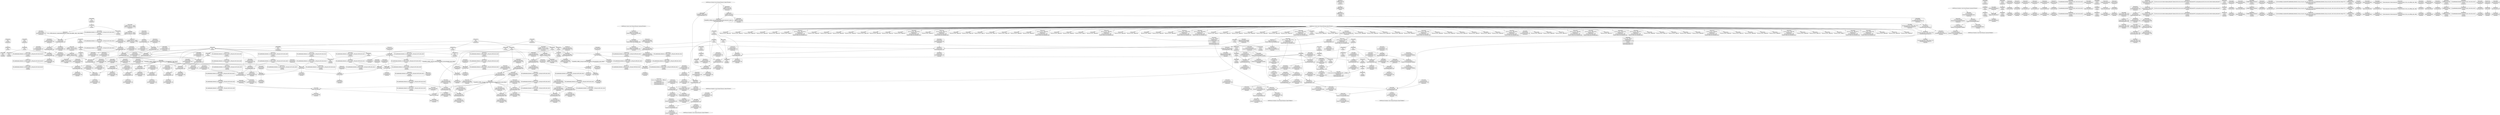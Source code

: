 digraph {
	CE0x4d311c0 [shape=record,shape=Mrecord,label="{CE0x4d311c0|i64*_getelementptr_inbounds_(_11_x_i64_,_11_x_i64_*___llvm_gcov_ctr125,_i64_0,_i64_6)|*Constant*|*SummSink*}"]
	CE0x4d1b8b0 [shape=record,shape=Mrecord,label="{CE0x4d1b8b0|i64*_getelementptr_inbounds_(_11_x_i64_,_11_x_i64_*___llvm_gcov_ctr125,_i64_0,_i64_9)|*Constant*|*SummSink*}"]
	CE0x4d1cd40 [shape=record,shape=Mrecord,label="{CE0x4d1cd40|current_sid:tmp20|security/selinux/hooks.c,218}"]
	CE0x4cf8ef0 [shape=record,shape=Mrecord,label="{CE0x4cf8ef0|ipc_has_perm:call|security/selinux/hooks.c,5129}"]
	CE0x4cdd110 [shape=record,shape=Mrecord,label="{CE0x4cdd110|GLOBAL:current_sid|*Constant*|*SummSource*}"]
	CE0x4ce0860 [shape=record,shape=Mrecord,label="{CE0x4ce0860|i64*_getelementptr_inbounds_(_2_x_i64_,_2_x_i64_*___llvm_gcov_ctr98,_i64_0,_i64_1)|*Constant*}"]
	CE0x4cde5f0 [shape=record,shape=Mrecord,label="{CE0x4cde5f0|i32_48|*Constant*|*SummSink*}"]
	CE0x4d1bfe0 [shape=record,shape=Mrecord,label="{CE0x4d1bfe0|current_sid:tmp18|security/selinux/hooks.c,218}"]
	CE0x4cf7a20 [shape=record,shape=Mrecord,label="{CE0x4cf7a20|80:_i32,_112:_i8*,_:_CRE_23,24_}"]
	CE0x4ce7080 [shape=record,shape=Mrecord,label="{CE0x4ce7080|ipc_has_perm:tmp4|*LoadInst*|security/selinux/hooks.c,5131|*SummSink*}"]
	CE0x4cf3970 [shape=record,shape=Mrecord,label="{CE0x4cf3970|i64*_getelementptr_inbounds_(_6_x_i64_,_6_x_i64_*___llvm_gcov_ctr323,_i64_0,_i64_3)|*Constant*|*SummSink*}"]
	CE0x4cfba00 [shape=record,shape=Mrecord,label="{CE0x4cfba00|ipc_has_perm:tmp|*SummSource*}"]
	CE0x4d32a00 [shape=record,shape=Mrecord,label="{CE0x4d32a00|current_sid:if.then|*SummSource*}"]
	CE0x4ce9570 [shape=record,shape=Mrecord,label="{CE0x4ce9570|ipc_has_perm:bb|*SummSource*}"]
	CE0x4d2edc0 [shape=record,shape=Mrecord,label="{CE0x4d2edc0|i64_5|*Constant*}"]
	CE0x4d1ccd0 [shape=record,shape=Mrecord,label="{CE0x4d1ccd0|current_sid:tmp19|security/selinux/hooks.c,218|*SummSink*}"]
	CE0x4d1ab70 [shape=record,shape=Mrecord,label="{CE0x4d1ab70|i64*_getelementptr_inbounds_(_11_x_i64_,_11_x_i64_*___llvm_gcov_ctr125,_i64_0,_i64_8)|*Constant*|*SummSink*}"]
	CE0x4ceb240 [shape=record,shape=Mrecord,label="{CE0x4ceb240|current_sid:tmp1|*SummSink*}"]
	CE0x4cefdc0 [shape=record,shape=Mrecord,label="{CE0x4cefdc0|80:_i32,_112:_i8*,_:_CRE_40,41_}"]
	CE0x4cfc010 [shape=record,shape=Mrecord,label="{CE0x4cfc010|_call_void_mcount()_#3}"]
	CE0x4cf0610 [shape=record,shape=Mrecord,label="{CE0x4cf0610|80:_i32,_112:_i8*,_:_CRE_47,48_}"]
	"CONST[source:0(mediator),value:0(static)][purpose:{operation}][SnkIdx:3]"
	CE0x4cd3e30 [shape=record,shape=Mrecord,label="{CE0x4cd3e30|80:_i32,_112:_i8*,_:_CRE_112,120_|*MultipleSource*|security/selinux/hooks.c,5480|Function::selinux_sem_semop&Arg::sma::}"]
	CE0x4ceee10 [shape=record,shape=Mrecord,label="{CE0x4ceee10|_call_void_mcount()_#3|*SummSource*}"]
	CE0x4d2e5a0 [shape=record,shape=Mrecord,label="{CE0x4d2e5a0|current_sid:land.lhs.true2|*SummSource*}"]
	CE0x4cf30a0 [shape=record,shape=Mrecord,label="{CE0x4cf30a0|80:_i32,_112:_i8*,_:_CRE_16,17_}"]
	CE0x4d32840 [shape=record,shape=Mrecord,label="{CE0x4d32840|GLOBAL:current_task|Global_var:current_task|*SummSink*}"]
	CE0x4cddb80 [shape=record,shape=Mrecord,label="{CE0x4cddb80|GLOBAL:current_sid.__warned|Global_var:current_sid.__warned}"]
	CE0x4d02770 [shape=record,shape=Mrecord,label="{CE0x4d02770|current_sid:do.body|*SummSource*}"]
	CE0x4d212b0 [shape=record,shape=Mrecord,label="{CE0x4d212b0|avc_has_perm:ssid|Function::avc_has_perm&Arg::ssid::|*SummSource*}"]
	CE0x4d09330 [shape=record,shape=Mrecord,label="{CE0x4d09330|i8*_getelementptr_inbounds_(_45_x_i8_,_45_x_i8_*_.str12,_i32_0,_i32_0)|*Constant*}"]
	CE0x4cde740 [shape=record,shape=Mrecord,label="{CE0x4cde740|selinux_sem_semop:tobool|security/selinux/hooks.c,5475|*SummSource*}"]
	CE0x4d1b550 [shape=record,shape=Mrecord,label="{CE0x4d1b550|i64*_getelementptr_inbounds_(_11_x_i64_,_11_x_i64_*___llvm_gcov_ctr125,_i64_0,_i64_9)|*Constant*}"]
	CE0x4cea930 [shape=record,shape=Mrecord,label="{CE0x4cea930|i32_1|*Constant*|*SummSource*}"]
	CE0x69ee7c0 [shape=record,shape=Mrecord,label="{CE0x69ee7c0|selinux_sem_semop:tmp2|security/selinux/hooks.c,5475|*SummSource*}"]
	CE0x4cd2bd0 [shape=record,shape=Mrecord,label="{CE0x4cd2bd0|selinux_sem_semop:sem_perm|security/selinux/hooks.c,5480|*SummSink*}"]
	CE0x4ce0bf0 [shape=record,shape=Mrecord,label="{CE0x4ce0bf0|i64*_getelementptr_inbounds_(_6_x_i64_,_6_x_i64_*___llvm_gcov_ctr323,_i64_0,_i64_0)|*Constant*|*SummSink*}"]
	CE0x4cead60 [shape=record,shape=Mrecord,label="{CE0x4cead60|current_sid:tobool|security/selinux/hooks.c,218}"]
	CE0x4ce4e00 [shape=record,shape=Mrecord,label="{CE0x4ce4e00|ipc_has_perm:tmp6|*LoadInst*|security/selinux/hooks.c,5134|*SummSink*}"]
	CE0x4ce58f0 [shape=record,shape=Mrecord,label="{CE0x4ce58f0|80:_i32,_112:_i8*,_:_CRE_61,62_}"]
	CE0x4cf73e0 [shape=record,shape=Mrecord,label="{CE0x4cf73e0|selinux_sem_semop:alter|Function::selinux_sem_semop&Arg::alter::|*SummSink*}"]
	CE0x4d1b920 [shape=record,shape=Mrecord,label="{CE0x4d1b920|current_sid:tmp17|security/selinux/hooks.c,218}"]
	CE0x4cd80a0 [shape=record,shape=Mrecord,label="{CE0x4cd80a0|selinux_sem_semop:entry|*SummSink*}"]
	CE0x4d08aa0 [shape=record,shape=Mrecord,label="{CE0x4d08aa0|i32_218|*Constant*}"]
	CE0x4cff610 [shape=record,shape=Mrecord,label="{CE0x4cff610|_ret_%struct.task_struct*_%tmp4,_!dbg_!27714|./arch/x86/include/asm/current.h,14|*SummSink*}"]
	CE0x4d40ce0 [shape=record,shape=Mrecord,label="{CE0x4d40ce0|get_current:tmp2|*SummSink*}"]
	CE0x4d1c350 [shape=record,shape=Mrecord,label="{CE0x4d1c350|current_sid:tmp18|security/selinux/hooks.c,218|*SummSink*}"]
	CE0x4cf3300 [shape=record,shape=Mrecord,label="{CE0x4cf3300|80:_i32,_112:_i8*,_:_CRE_18,19_}"]
	CE0x4d33a60 [shape=record,shape=Mrecord,label="{CE0x4d33a60|current_sid:tmp16|security/selinux/hooks.c,218}"]
	CE0x4ceb020 [shape=record,shape=Mrecord,label="{CE0x4ceb020|i64*_getelementptr_inbounds_(_11_x_i64_,_11_x_i64_*___llvm_gcov_ctr125,_i64_0,_i64_1)|*Constant*}"]
	CE0x4cf78f0 [shape=record,shape=Mrecord,label="{CE0x4cf78f0|80:_i32,_112:_i8*,_:_CRE_22,23_}"]
	CE0x4cf6580 [shape=record,shape=Mrecord,label="{CE0x4cf6580|80:_i32,_112:_i8*,_:_CRE_4,5_}"]
	CE0x4d1f050 [shape=record,shape=Mrecord,label="{CE0x4d1f050|0:_i16,_4:_i32,_:_CRE_4,8_|*MultipleSource*|security/selinux/hooks.c,5136|*LoadInst*|security/selinux/hooks.c,5131|security/selinux/hooks.c,5131}"]
	CE0x4d1f850 [shape=record,shape=Mrecord,label="{CE0x4d1f850|ipc_has_perm:tmp7|security/selinux/hooks.c,5136|*SummSink*}"]
	CE0x4d2b310 [shape=record,shape=Mrecord,label="{CE0x4d2b310|current_sid:tmp23|security/selinux/hooks.c,218}"]
	CE0x4d00300 [shape=record,shape=Mrecord,label="{CE0x4d00300|ipc_has_perm:key|security/selinux/hooks.c,5134|*SummSink*}"]
	CE0x4ce40f0 [shape=record,shape=Mrecord,label="{CE0x4ce40f0|current_sid:tmp3}"]
	CE0x4d6ad80 [shape=record,shape=Mrecord,label="{CE0x4d6ad80|COLLAPSED:_GCMRE___llvm_gcov_ctr98_internal_global_2_x_i64_zeroinitializer:_elem_0:default:}"]
	CE0x4cd4370 [shape=record,shape=Mrecord,label="{CE0x4cd4370|80:_i32,_112:_i8*,_:_CRE_136,144_|*MultipleSource*|security/selinux/hooks.c,5480|Function::selinux_sem_semop&Arg::sma::}"]
	CE0x4cdff90 [shape=record,shape=Mrecord,label="{CE0x4cdff90|get_current:tmp1|*SummSink*}"]
	CE0x4ce87e0 [shape=record,shape=Mrecord,label="{CE0x4ce87e0|ipc_has_perm:ipc_perms|Function::ipc_has_perm&Arg::ipc_perms::|*SummSink*}"]
	CE0x4d1f340 [shape=record,shape=Mrecord,label="{CE0x4d1f340|ipc_has_perm:sclass|security/selinux/hooks.c,5136}"]
	CE0x4cf0020 [shape=record,shape=Mrecord,label="{CE0x4cf0020|80:_i32,_112:_i8*,_:_CRE_42,43_}"]
	CE0x4cd7ef0 [shape=record,shape=Mrecord,label="{CE0x4cd7ef0|selinux_sem_semop:if.end|*SummSource*}"]
	CE0x4ce52a0 [shape=record,shape=Mrecord,label="{CE0x4ce52a0|current_sid:if.end|*SummSource*}"]
	CE0x4d1fbb0 [shape=record,shape=Mrecord,label="{CE0x4d1fbb0|ipc_has_perm:tmp8|security/selinux/hooks.c,5136}"]
	CE0x4ce9910 [shape=record,shape=Mrecord,label="{CE0x4ce9910|ipc_has_perm:ad|security/selinux/hooks.c, 5128|*SummSource*}"]
	CE0x4d20200 [shape=record,shape=Mrecord,label="{CE0x4d20200|ipc_has_perm:call2|security/selinux/hooks.c,5136|*SummSource*}"]
	CE0x4cf5010 [shape=record,shape=Mrecord,label="{CE0x4cf5010|i64*_getelementptr_inbounds_(_6_x_i64_,_6_x_i64_*___llvm_gcov_ctr323,_i64_0,_i64_3)|*Constant*|*SummSource*}"]
	CE0x4cfa430 [shape=record,shape=Mrecord,label="{CE0x4cfa430|80:_i32,_112:_i8*,_:_CRE_55,56_}"]
	CE0x4d2e640 [shape=record,shape=Mrecord,label="{CE0x4d2e640|current_sid:land.lhs.true2|*SummSink*}"]
	CE0x4d20850 [shape=record,shape=Mrecord,label="{CE0x4d20850|i32_(i32,_i32,_i16,_i32,_%struct.common_audit_data*)*_bitcast_(i32_(i32,_i32,_i16,_i32,_%struct.common_audit_data.495*)*_avc_has_perm_to_i32_(i32,_i32,_i16,_i32,_%struct.common_audit_data*)*)|*Constant*|*SummSink*}"]
	CE0x4d1d430 [shape=record,shape=Mrecord,label="{CE0x4d1d430|current_sid:call4|security/selinux/hooks.c,218}"]
	CE0x4cdef60 [shape=record,shape=Mrecord,label="{CE0x4cdef60|80:_i32,_112:_i8*,_:_CRE_28,29_}"]
	CE0x4cd5560 [shape=record,shape=Mrecord,label="{CE0x4cd5560|selinux_sem_semop:call|security/selinux/hooks.c,5480|*SummSource*}"]
	CE0x4cdf130 [shape=record,shape=Mrecord,label="{CE0x4cdf130|80:_i32,_112:_i8*,_:_CRE_30,31_}"]
	CE0x4d1a8c0 [shape=record,shape=Mrecord,label="{CE0x4d1a8c0|i1_true|*Constant*|*SummSource*}"]
	CE0x4d2a510 [shape=record,shape=Mrecord,label="{CE0x4d2a510|current_sid:tmp21|security/selinux/hooks.c,218|*SummSink*}"]
	CE0x4cec270 [shape=record,shape=Mrecord,label="{CE0x4cec270|current_sid:tmp2}"]
	CE0x4cddde0 [shape=record,shape=Mrecord,label="{CE0x4cddde0|selinux_sem_semop:tmp1|*SummSink*}"]
	CE0x4cdd750 [shape=record,shape=Mrecord,label="{CE0x4cdd750|i64*_getelementptr_inbounds_(_2_x_i64_,_2_x_i64_*___llvm_gcov_ctr294,_i64_0,_i64_0)|*Constant*}"]
	CE0x4d29c70 [shape=record,shape=Mrecord,label="{CE0x4d29c70|current_sid:cred|security/selinux/hooks.c,218}"]
	CE0x4d24e50 [shape=record,shape=Mrecord,label="{CE0x4d24e50|GLOBAL:__llvm_gcov_ctr125|Global_var:__llvm_gcov_ctr125|*SummSink*}"]
	"CONST[source:0(mediator),value:2(dynamic)][purpose:{subject}][SnkIdx:0]"
	CE0x4cdee30 [shape=record,shape=Mrecord,label="{CE0x4cdee30|80:_i32,_112:_i8*,_:_CRE_27,28_}"]
	CE0x4ce0180 [shape=record,shape=Mrecord,label="{CE0x4ce0180|selinux_sem_semop:tmp10|security/selinux/hooks.c,5480|*SummSource*}"]
	CE0x4d1e710 [shape=record,shape=Mrecord,label="{CE0x4d1e710|ipc_has_perm:sid1|security/selinux/hooks.c,5136}"]
	CE0x4cec060 [shape=record,shape=Mrecord,label="{CE0x4cec060|i64_1|*Constant*}"]
	CE0x4ce3400 [shape=record,shape=Mrecord,label="{CE0x4ce3400|80:_i32,_112:_i8*,_:_CRE_33,34_}"]
	CE0x4cdd350 [shape=record,shape=Mrecord,label="{CE0x4cdd350|current_sid:entry}"]
	CE0x4cf2d40 [shape=record,shape=Mrecord,label="{CE0x4cf2d40|80:_i32,_112:_i8*,_:_CRE_13,14_}"]
	CE0x4ce4490 [shape=record,shape=Mrecord,label="{CE0x4ce4490|selinux_sem_semop:tmp5|security/selinux/hooks.c,5475}"]
	CE0x4d22440 [shape=record,shape=Mrecord,label="{CE0x4d22440|avc_has_perm:auditdata|Function::avc_has_perm&Arg::auditdata::}"]
	CE0x4d1a6f0 [shape=record,shape=Mrecord,label="{CE0x4d1a6f0|i1_true|*Constant*}"]
	CE0x4d02ff0 [shape=record,shape=Mrecord,label="{CE0x4d02ff0|i64_4|*Constant*|*SummSource*}"]
	CE0x4d1d060 [shape=record,shape=Mrecord,label="{CE0x4d1d060|current_sid:tmp20|security/selinux/hooks.c,218|*SummSink*}"]
	CE0x4cde660 [shape=record,shape=Mrecord,label="{CE0x4cde660|selinux_sem_semop:perms.0}"]
	CE0x61bf580 [shape=record,shape=Mrecord,label="{CE0x61bf580|selinux_sem_semop:tmp|*SummSource*}"]
	CE0x4cf7e90 [shape=record,shape=Mrecord,label="{CE0x4cf7e90|selinux_sem_semop:tmp11|security/selinux/hooks.c,5480|*SummSource*}"]
	CE0x4cf9e40 [shape=record,shape=Mrecord,label="{CE0x4cf9e40|80:_i32,_112:_i8*,_:_CRE_50,51_}"]
	CE0x4d32f00 [shape=record,shape=Mrecord,label="{CE0x4d32f00|current_sid:tmp14|security/selinux/hooks.c,218}"]
	CE0x4cd4000 [shape=record,shape=Mrecord,label="{CE0x4cd4000|80:_i32,_112:_i8*,_:_CRE_120,128_|*MultipleSource*|security/selinux/hooks.c,5480|Function::selinux_sem_semop&Arg::sma::}"]
	CE0x4cf7c70 [shape=record,shape=Mrecord,label="{CE0x4cf7c70|selinux_sem_semop:sma|Function::selinux_sem_semop&Arg::sma::}"]
	CE0x4ce3790 [shape=record,shape=Mrecord,label="{CE0x4ce3790|80:_i32,_112:_i8*,_:_CRE_36,37_}"]
	CE0x4cd5690 [shape=record,shape=Mrecord,label="{CE0x4cd5690|_ret_i32_%call,_!dbg_!27725|security/selinux/hooks.c,5480}"]
	CE0x4ce1a00 [shape=record,shape=Mrecord,label="{CE0x4ce1a00|80:_i32,_112:_i8*,_:_CRE_72,73_|*MultipleSource*|security/selinux/hooks.c,5480|Function::selinux_sem_semop&Arg::sma::}"]
	CE0x4cd9690 [shape=record,shape=Mrecord,label="{CE0x4cd9690|selinux_sem_semop:alter|Function::selinux_sem_semop&Arg::alter::}"]
	CE0x4d315a0 [shape=record,shape=Mrecord,label="{CE0x4d315a0|current_sid:tmp13|security/selinux/hooks.c,218}"]
	CE0x4cefef0 [shape=record,shape=Mrecord,label="{CE0x4cefef0|80:_i32,_112:_i8*,_:_CRE_41,42_}"]
	CE0x4cee0b0 [shape=record,shape=Mrecord,label="{CE0x4cee0b0|selinux_sem_semop:if.then}"]
	CE0x4d01fc0 [shape=record,shape=Mrecord,label="{CE0x4d01fc0|i64_3|*Constant*}"]
	CE0x4ce9b10 [shape=record,shape=Mrecord,label="{CE0x4ce9b10|i64_3|*Constant*|*SummSink*}"]
	CE0x4d29700 [shape=record,shape=Mrecord,label="{CE0x4d29700|_ret_%struct.task_struct*_%tmp4,_!dbg_!27714|./arch/x86/include/asm/current.h,14}"]
	CE0x4d1ea10 [shape=record,shape=Mrecord,label="{CE0x4d1ea10|ipc_has_perm:sid1|security/selinux/hooks.c,5136|*SummSource*}"]
	CE0x4ce4010 [shape=record,shape=Mrecord,label="{CE0x4ce4010|current_sid:tmp2|*SummSource*}"]
	CE0x4cfa690 [shape=record,shape=Mrecord,label="{CE0x4cfa690|80:_i32,_112:_i8*,_:_CRE_57,58_}"]
	CE0x4d08920 [shape=record,shape=Mrecord,label="{CE0x4d08920|GLOBAL:lockdep_rcu_suspicious|*Constant*|*SummSink*}"]
	CE0x4cfff70 [shape=record,shape=Mrecord,label="{CE0x4cfff70|0:_i8,_8:_i32,_24:_%struct.selinux_audit_data*,_:_SCMRE_0,1_|*MultipleSource*|security/selinux/hooks.c, 5128|security/selinux/hooks.c,5133}"]
	CE0x4ce91d0 [shape=record,shape=Mrecord,label="{CE0x4ce91d0|ipc_has_perm:bb|*SummSink*}"]
	CE0x4cf44d0 [shape=record,shape=Mrecord,label="{CE0x4cf44d0|80:_i32,_112:_i8*,_:_CRE_1,2_}"]
	CE0x4d1cc60 [shape=record,shape=Mrecord,label="{CE0x4d1cc60|i64*_getelementptr_inbounds_(_11_x_i64_,_11_x_i64_*___llvm_gcov_ctr125,_i64_0,_i64_10)|*Constant*|*SummSink*}"]
	CE0x4ce64d0 [shape=record,shape=Mrecord,label="{CE0x4ce64d0|80:_i32,_112:_i8*,_:_CRE_71,72_}"]
	CE0x4d20020 [shape=record,shape=Mrecord,label="{CE0x4d20020|ipc_has_perm:call2|security/selinux/hooks.c,5136}"]
	CE0x4cd8620 [shape=record,shape=Mrecord,label="{CE0x4cd8620|selinux_sem_semop:tmp1}"]
	CE0x4d30800 [shape=record,shape=Mrecord,label="{CE0x4d30800|i8_1|*Constant*|*SummSink*}"]
	CE0x4d2e3e0 [shape=record,shape=Mrecord,label="{CE0x4d2e3e0|current_sid:do.end|*SummSink*}"]
	CE0x4d25900 [shape=record,shape=Mrecord,label="{CE0x4d25900|current_sid:call|security/selinux/hooks.c,218|*SummSource*}"]
	CE0x4d1fad0 [shape=record,shape=Mrecord,label="{CE0x4d1fad0|ipc_has_perm:sclass|security/selinux/hooks.c,5136|*SummSink*}"]
	CE0x4ce9d60 [shape=record,shape=Mrecord,label="{CE0x4ce9d60|current_sid:tmp4|security/selinux/hooks.c,218|*SummSource*}"]
	CE0x4d29ae0 [shape=record,shape=Mrecord,label="{CE0x4d29ae0|i32_78|*Constant*|*SummSink*}"]
	CE0x4cfb2a0 [shape=record,shape=Mrecord,label="{CE0x4cfb2a0|current_sid:call|security/selinux/hooks.c,218|*SummSink*}"]
	"CONST[source:0(mediator),value:0(static)][purpose:{operation}][SrcIdx:3]"
	CE0x4cf6300 [shape=record,shape=Mrecord,label="{CE0x4cf6300|_call_void_mcount()_#3}"]
	CE0x4cf8e50 [shape=record,shape=Mrecord,label="{CE0x4cf8e50|_call_void_mcount()_#3|*SummSink*}"]
	CE0x4cf31d0 [shape=record,shape=Mrecord,label="{CE0x4cf31d0|80:_i32,_112:_i8*,_:_CRE_17,18_}"]
	CE0x4cfae50 [shape=record,shape=Mrecord,label="{CE0x4cfae50|selinux_sem_semop:sem_perm|security/selinux/hooks.c,5480}"]
	CE0x4d40c00 [shape=record,shape=Mrecord,label="{CE0x4d40c00|get_current:tmp2}"]
	CE0x4d096b0 [shape=record,shape=Mrecord,label="{CE0x4d096b0|get_current:tmp4|./arch/x86/include/asm/current.h,14|*SummSource*}"]
	CE0x4d02ab0 [shape=record,shape=Mrecord,label="{CE0x4d02ab0|current_sid:tobool1|security/selinux/hooks.c,218|*SummSource*}"]
	CE0x4cf4980 [shape=record,shape=Mrecord,label="{CE0x4cf4980|selinux_sem_semop:if.end|*SummSink*}"]
	CE0x4cfe940 [shape=record,shape=Mrecord,label="{CE0x4cfe940|current_sid:call4|security/selinux/hooks.c,218|*SummSource*}"]
	CE0x4ceb6a0 [shape=record,shape=Mrecord,label="{CE0x4ceb6a0|i64*_getelementptr_inbounds_(_2_x_i64_,_2_x_i64_*___llvm_gcov_ctr294,_i64_0,_i64_1)|*Constant*|*SummSource*}"]
	CE0x4ce5c80 [shape=record,shape=Mrecord,label="{CE0x4ce5c80|80:_i32,_112:_i8*,_:_CRE_64,65_}"]
	CE0x4d07ce0 [shape=record,shape=Mrecord,label="{CE0x4d07ce0|_call_void_lockdep_rcu_suspicious(i8*_getelementptr_inbounds_(_25_x_i8_,_25_x_i8_*_.str3,_i32_0,_i32_0),_i32_218,_i8*_getelementptr_inbounds_(_45_x_i8_,_45_x_i8_*_.str12,_i32_0,_i32_0))_#10,_!dbg_!27727|security/selinux/hooks.c,218|*SummSource*}"]
	CE0x4d1f1d0 [shape=record,shape=Mrecord,label="{CE0x4d1f1d0|ipc_has_perm:tmp7|security/selinux/hooks.c,5136}"]
	CE0x4cf0280 [shape=record,shape=Mrecord,label="{CE0x4cf0280|80:_i32,_112:_i8*,_:_CRE_44,45_}"]
	CE0x4d2c9c0 [shape=record,shape=Mrecord,label="{CE0x4d2c9c0|i64*_getelementptr_inbounds_(_2_x_i64_,_2_x_i64_*___llvm_gcov_ctr98,_i64_0,_i64_0)|*Constant*|*SummSource*}"]
	CE0x4d33f40 [shape=record,shape=Mrecord,label="{CE0x4d33f40|current_sid:if.then|*SummSink*}"]
	CE0x4ce9060 [shape=record,shape=Mrecord,label="{CE0x4ce9060|_ret_i32_%call2,_!dbg_!27728|security/selinux/hooks.c,5136|*SummSink*}"]
	CE0x4cfee90 [shape=record,shape=Mrecord,label="{CE0x4cfee90|GLOBAL:get_current|*Constant*|*SummSource*}"]
	CE0x4cff250 [shape=record,shape=Mrecord,label="{CE0x4cff250|get_current:entry|*SummSource*}"]
	CE0x4d2b940 [shape=record,shape=Mrecord,label="{CE0x4d2b940|i32_1|*Constant*}"]
	CE0x4cdfec0 [shape=record,shape=Mrecord,label="{CE0x4cdfec0|selinux_sem_semop:if.else}"]
	CE0x4d2ec00 [shape=record,shape=Mrecord,label="{CE0x4d2ec00|i64_4|*Constant*|*SummSink*}"]
	CE0x4ce2520 [shape=record,shape=Mrecord,label="{CE0x4ce2520|80:_i32,_112:_i8*,_:_CRE_96,100_|*MultipleSource*|security/selinux/hooks.c,5480|Function::selinux_sem_semop&Arg::sma::}"]
	CE0x4ce0c80 [shape=record,shape=Mrecord,label="{CE0x4ce0c80|get_current:tmp1|*SummSource*}"]
	CE0x4cf8d80 [shape=record,shape=Mrecord,label="{CE0x4cf8d80|_call_void_mcount()_#3|*SummSource*}"]
	CE0x4ce9e70 [shape=record,shape=Mrecord,label="{CE0x4ce9e70|_call_void_mcount()_#3|*SummSource*}"]
	CE0x4ce0d90 [shape=record,shape=Mrecord,label="{CE0x4ce0d90|i64*_getelementptr_inbounds_(_6_x_i64_,_6_x_i64_*___llvm_gcov_ctr323,_i64_0,_i64_0)|*Constant*|*SummSource*}"]
	CE0x4d26900 [shape=record,shape=Mrecord,label="{CE0x4d26900|i64*_getelementptr_inbounds_(_11_x_i64_,_11_x_i64_*___llvm_gcov_ctr125,_i64_0,_i64_6)|*Constant*|*SummSource*}"]
	CE0x4cff340 [shape=record,shape=Mrecord,label="{CE0x4cff340|get_current:entry|*SummSink*}"]
	CE0x4d262a0 [shape=record,shape=Mrecord,label="{CE0x4d262a0|current_sid:tmp12|security/selinux/hooks.c,218}"]
	CE0x4cfc1e0 [shape=record,shape=Mrecord,label="{CE0x4cfc1e0|ipc_has_perm:tmp3|*SummSource*}"]
	CE0x4cf7b50 [shape=record,shape=Mrecord,label="{CE0x4cf7b50|80:_i32,_112:_i8*,_:_CRE_24,25_}"]
	CE0x4ce0ff0 [shape=record,shape=Mrecord,label="{CE0x4ce0ff0|i64*_getelementptr_inbounds_(_6_x_i64_,_6_x_i64_*___llvm_gcov_ctr323,_i64_0,_i64_0)|*Constant*}"]
	CE0x4ce57c0 [shape=record,shape=Mrecord,label="{CE0x4ce57c0|80:_i32,_112:_i8*,_:_CRE_60,61_}"]
	CE0x4d2f9b0 [shape=record,shape=Mrecord,label="{CE0x4d2f9b0|current_sid:tmp6|security/selinux/hooks.c,218|*SummSink*}"]
	CE0x4d1c7d0 [shape=record,shape=Mrecord,label="{CE0x4d1c7d0|i64*_getelementptr_inbounds_(_11_x_i64_,_11_x_i64_*___llvm_gcov_ctr125,_i64_0,_i64_10)|*Constant*}"]
	CE0x4d27010 [shape=record,shape=Mrecord,label="{CE0x4d27010|current_sid:land.lhs.true|*SummSink*}"]
	CE0x4d2ed50 [shape=record,shape=Mrecord,label="{CE0x4d2ed50|current_sid:tmp10|security/selinux/hooks.c,218}"]
	CE0x4d30380 [shape=record,shape=Mrecord,label="{CE0x4d30380|current_sid:tmp16|security/selinux/hooks.c,218|*SummSink*}"]
	CE0x4cfdb70 [shape=record,shape=Mrecord,label="{CE0x4cfdb70|ipc_has_perm:security|security/selinux/hooks.c,5131}"]
	CE0x4d2c0d0 [shape=record,shape=Mrecord,label="{CE0x4d2c0d0|current_sid:sid|security/selinux/hooks.c,220|*SummSource*}"]
	CE0x4d24f40 [shape=record,shape=Mrecord,label="{CE0x4d24f40|current_sid:tmp5|security/selinux/hooks.c,218}"]
	CE0x4cff1a0 [shape=record,shape=Mrecord,label="{CE0x4cff1a0|get_current:entry}"]
	CE0x4d34160 [shape=record,shape=Mrecord,label="{CE0x4d34160|current_sid:do.end|*SummSource*}"]
	CE0x4d2a370 [shape=record,shape=Mrecord,label="{CE0x4d2a370|current_sid:tmp21|security/selinux/hooks.c,218|*SummSource*}"]
	CE0x4cf43a0 [shape=record,shape=Mrecord,label="{CE0x4cf43a0|80:_i32,_112:_i8*,_:_CRE_0,1_}"]
	CE0x4ce4760 [shape=record,shape=Mrecord,label="{CE0x4ce4760|i32_3|*Constant*|*SummSink*}"]
	CE0x4d1eb80 [shape=record,shape=Mrecord,label="{CE0x4d1eb80|ipc_has_perm:sid1|security/selinux/hooks.c,5136|*SummSink*}"]
	CE0x4cccd50 [shape=record,shape=Mrecord,label="{CE0x4cccd50|GLOBAL:__llvm_gcov_ctr125|Global_var:__llvm_gcov_ctr125}"]
	CE0x4d02430 [shape=record,shape=Mrecord,label="{CE0x4d02430|i64_1|*Constant*}"]
	CE0x4ce0390 [shape=record,shape=Mrecord,label="{CE0x4ce0390|selinux_sem_semop:tmp10|security/selinux/hooks.c,5480|*SummSink*}"]
	CE0x4cfeac0 [shape=record,shape=Mrecord,label="{CE0x4cfeac0|current_sid:call4|security/selinux/hooks.c,218|*SummSink*}"]
	CE0x4d22940 [shape=record,shape=Mrecord,label="{CE0x4d22940|_ret_i32_%retval.0,_!dbg_!27728|security/selinux/avc.c,775|*SummSink*}"]
	CE0x4d1d860 [shape=record,shape=Mrecord,label="{CE0x4d1d860|current_sid:tmp8|security/selinux/hooks.c,218}"]
	CE0x4d1e460 [shape=record,shape=Mrecord,label="{CE0x4d1e460|ipc_has_perm:ipc_id|security/selinux/hooks.c,5134|*SummSource*}"]
	CE0x4d093f0 [shape=record,shape=Mrecord,label="{CE0x4d093f0|i8*_getelementptr_inbounds_(_45_x_i8_,_45_x_i8_*_.str12,_i32_0,_i32_0)|*Constant*|*SummSource*}"]
	CE0x4cd5f10 [shape=record,shape=Mrecord,label="{CE0x4cd5f10|_ret_i32_%call,_!dbg_!27725|security/selinux/hooks.c,5480|*SummSink*}"]
	CE0x4ceb4b0 [shape=record,shape=Mrecord,label="{CE0x4ceb4b0|get_current:tmp3}"]
	CE0x4d028b0 [shape=record,shape=Mrecord,label="{CE0x4d028b0|i64*_getelementptr_inbounds_(_11_x_i64_,_11_x_i64_*___llvm_gcov_ctr125,_i64_0,_i64_0)|*Constant*}"]
	CE0x4d09810 [shape=record,shape=Mrecord,label="{CE0x4d09810|%struct.task_struct*_(%struct.task_struct**)*_asm_movq_%gs:$_1:P_,$0_,_r,im,_dirflag_,_fpsr_,_flags_}"]
	CE0x4ccf750 [shape=record,shape=Mrecord,label="{CE0x4ccf750|selinux_sem_semop:tmp5|security/selinux/hooks.c,5475|*SummSink*}"]
	CE0x4d1b210 [shape=record,shape=Mrecord,label="{CE0x4d1b210|i8_4|*Constant*|*SummSource*}"]
	CE0x4cde580 [shape=record,shape=Mrecord,label="{CE0x4cde580|i32_48|*Constant*|*SummSource*}"]
	CE0x4d2ac60 [shape=record,shape=Mrecord,label="{CE0x4d2ac60|current_sid:security|security/selinux/hooks.c,218|*SummSource*}"]
	CE0x4ce4680 [shape=record,shape=Mrecord,label="{CE0x4ce4680|i32_3|*Constant*}"]
	CE0x4d21bd0 [shape=record,shape=Mrecord,label="{CE0x4d21bd0|avc_has_perm:tclass|Function::avc_has_perm&Arg::tclass::|*SummSink*}"]
	CE0x4ce8c70 [shape=record,shape=Mrecord,label="{CE0x4ce8c70|_ret_i32_%call2,_!dbg_!27728|security/selinux/hooks.c,5136}"]
	CE0x4cdafc0 [shape=record,shape=Mrecord,label="{CE0x4cdafc0|i64_2|*Constant*|*SummSink*}"]
	CE0x4cf8800 [shape=record,shape=Mrecord,label="{CE0x4cf8800|selinux_sem_semop:tmp7|security/selinux/hooks.c,5476}"]
	CE0x4ce4ee0 [shape=record,shape=Mrecord,label="{CE0x4ce4ee0|ipc_has_perm:u|security/selinux/hooks.c,5134}"]
	CE0x4d31610 [shape=record,shape=Mrecord,label="{CE0x4d31610|current_sid:tmp13|security/selinux/hooks.c,218|*SummSource*}"]
	CE0x4cf03b0 [shape=record,shape=Mrecord,label="{CE0x4cf03b0|80:_i32,_112:_i8*,_:_CRE_45,46_}"]
	CE0x4cf8000 [shape=record,shape=Mrecord,label="{CE0x4cf8000|selinux_sem_semop:tmp11|security/selinux/hooks.c,5480|*SummSink*}"]
	CE0x4ce8df0 [shape=record,shape=Mrecord,label="{CE0x4ce8df0|_ret_i32_%call2,_!dbg_!27728|security/selinux/hooks.c,5136|*SummSource*}"]
	CE0x45aa050 [shape=record,shape=Mrecord,label="{CE0x45aa050|selinux_sem_semop:tmp4|security/selinux/hooks.c,5475|*SummSource*}"]
	CE0x4cdd7c0 [shape=record,shape=Mrecord,label="{CE0x4cdd7c0|i64*_getelementptr_inbounds_(_2_x_i64_,_2_x_i64_*___llvm_gcov_ctr294,_i64_0,_i64_0)|*Constant*|*SummSource*}"]
	CE0x4d2efd0 [shape=record,shape=Mrecord,label="{CE0x4d2efd0|current_sid:tmp9|security/selinux/hooks.c,218}"]
	CE0x4cf8c70 [shape=record,shape=Mrecord,label="{CE0x4cf8c70|i64*_getelementptr_inbounds_(_6_x_i64_,_6_x_i64_*___llvm_gcov_ctr323,_i64_0,_i64_5)|*Constant*|*SummSource*}"]
	CE0x4cdbb00 [shape=record,shape=Mrecord,label="{CE0x4cdbb00|i64*_getelementptr_inbounds_(_6_x_i64_,_6_x_i64_*___llvm_gcov_ctr323,_i64_0,_i64_4)|*Constant*|*SummSource*}"]
	CE0x4d32280 [shape=record,shape=Mrecord,label="{CE0x4d32280|i64*_getelementptr_inbounds_(_11_x_i64_,_11_x_i64_*___llvm_gcov_ctr125,_i64_0,_i64_1)|*Constant*|*SummSink*}"]
	CE0x4d2f0d0 [shape=record,shape=Mrecord,label="{CE0x4d2f0d0|current_sid:tmp9|security/selinux/hooks.c,218|*SummSource*}"]
	CE0x4cfb920 [shape=record,shape=Mrecord,label="{CE0x4cfb920|ipc_has_perm:tmp}"]
	CE0x4d2c770 [shape=record,shape=Mrecord,label="{CE0x4d2c770|i64*_getelementptr_inbounds_(_2_x_i64_,_2_x_i64_*___llvm_gcov_ctr98,_i64_0,_i64_0)|*Constant*|*SummSink*}"]
	CE0x4cd8410 [shape=record,shape=Mrecord,label="{CE0x4cd8410|i64_1|*Constant*|*SummSink*}"]
	CE0x4cf95f0 [shape=record,shape=Mrecord,label="{CE0x4cf95f0|ipc_has_perm:security|security/selinux/hooks.c,5131|*SummSource*}"]
	CE0x4d2ef30 [shape=record,shape=Mrecord,label="{CE0x4d2ef30|i64_5|*Constant*|*SummSink*}"]
	CE0x4cd53c0 [shape=record,shape=Mrecord,label="{CE0x4cd53c0|selinux_sem_semop:call|security/selinux/hooks.c,5480}"]
	CE0x4d2c670 [shape=record,shape=Mrecord,label="{CE0x4d2c670|get_current:bb}"]
	CE0x4ce8080 [shape=record,shape=Mrecord,label="{CE0x4ce8080|_ret_i32_%call,_!dbg_!27725|security/selinux/hooks.c,5480|*SummSource*}"]
	CE0x4ce2320 [shape=record,shape=Mrecord,label="{CE0x4ce2320|80:_i32,_112:_i8*,_:_CRE_92,96_|*MultipleSource*|security/selinux/hooks.c,5480|Function::selinux_sem_semop&Arg::sma::}"]
	CE0x4ccf900 [shape=record,shape=Mrecord,label="{CE0x4ccf900|selinux_sem_semop:bb|*SummSink*}"]
	CE0x4d2aa80 [shape=record,shape=Mrecord,label="{CE0x4d2aa80|COLLAPSED:_CMRE:_elem_0::|security/selinux/hooks.c,218}"]
	CE0x4d22780 [shape=record,shape=Mrecord,label="{CE0x4d22780|_ret_i32_%retval.0,_!dbg_!27728|security/selinux/avc.c,775|*SummSource*}"]
	CE0x4d30930 [shape=record,shape=Mrecord,label="{CE0x4d30930|GLOBAL:lockdep_rcu_suspicious|*Constant*}"]
	CE0x4cf47b0 [shape=record,shape=Mrecord,label="{CE0x4cf47b0|80:_i32,_112:_i8*,_:_CRE_29,30_}"]
	CE0x4ce6010 [shape=record,shape=Mrecord,label="{CE0x4ce6010|80:_i32,_112:_i8*,_:_CRE_67,68_}"]
	CE0x4cf0b90 [shape=record,shape=Mrecord,label="{CE0x4cf0b90|80:_i32,_112:_i8*,_:_CRE_8,9_}"]
	CE0x4d304b0 [shape=record,shape=Mrecord,label="{CE0x4d304b0|i8_1|*Constant*}"]
	CE0x4ceef10 [shape=record,shape=Mrecord,label="{CE0x4ceef10|_call_void_mcount()_#3|*SummSink*}"]
	CE0x4cd0090 [shape=record,shape=Mrecord,label="{CE0x4cd0090|selinux_sem_semop:if.else|*SummSource*}"]
	CE0x59cbb40 [shape=record,shape=Mrecord,label="{CE0x59cbb40|selinux_sem_semop:tmp9|security/selinux/hooks.c,5478|*SummSink*}"]
	CE0x4cea2c0 [shape=record,shape=Mrecord,label="{CE0x4cea2c0|i64*_getelementptr_inbounds_(_11_x_i64_,_11_x_i64_*___llvm_gcov_ctr125,_i64_0,_i64_0)|*Constant*|*SummSource*}"]
	CE0x4d20b10 [shape=record,shape=Mrecord,label="{CE0x4d20b10|avc_has_perm:entry|*SummSource*}"]
	CE0x4d41520 [shape=record,shape=Mrecord,label="{CE0x4d41520|%struct.task_struct*_(%struct.task_struct**)*_asm_movq_%gs:$_1:P_,$0_,_r,im,_dirflag_,_fpsr_,_flags_|*SummSink*}"]
	CE0x4cd3a40 [shape=record,shape=Mrecord,label="{CE0x4cd3a40|selinux_sem_semop:tmp|*SummSink*}"]
	CE0x4d1c480 [shape=record,shape=Mrecord,label="{CE0x4d1c480|current_sid:tmp19|security/selinux/hooks.c,218}"]
	CE0x4d02600 [shape=record,shape=Mrecord,label="{CE0x4d02600|current_sid:do.body}"]
	CE0x4cdb1e0 [shape=record,shape=Mrecord,label="{CE0x4cdb1e0|selinux_sem_semop:if.else|*SummSink*}"]
	CE0x4cf4ed0 [shape=record,shape=Mrecord,label="{CE0x4cf4ed0|selinux_sem_semop:entry}"]
	CE0x4d32630 [shape=record,shape=Mrecord,label="{CE0x4d32630|GLOBAL:current_task|Global_var:current_task|*SummSource*}"]
	CE0x4cebe60 [shape=record,shape=Mrecord,label="{CE0x4cebe60|ipc_has_perm:tmp2}"]
	CE0x4d2acd0 [shape=record,shape=Mrecord,label="{CE0x4d2acd0|current_sid:security|security/selinux/hooks.c,218|*SummSink*}"]
	CE0x4ccda40 [shape=record,shape=Mrecord,label="{CE0x4ccda40|ipc_has_perm:tmp5|security/selinux/hooks.c,5131|*SummSource*}"]
	CE0x4cde7b0 [shape=record,shape=Mrecord,label="{CE0x4cde7b0|selinux_sem_semop:tobool|security/selinux/hooks.c,5475|*SummSink*}"]
	CE0x4cedb20 [shape=record,shape=Mrecord,label="{CE0x4cedb20|GLOBAL:current_sid|*Constant*}"]
	CE0x4cf8790 [shape=record,shape=Mrecord,label="{CE0x4cf8790|i64*_getelementptr_inbounds_(_6_x_i64_,_6_x_i64_*___llvm_gcov_ctr323,_i64_0,_i64_4)|*Constant*}"]
	CE0x4cd3620 [shape=record,shape=Mrecord,label="{CE0x4cd3620|selinux_sem_semop:bb}"]
	CE0x4ce8a20 [shape=record,shape=Mrecord,label="{CE0x4ce8a20|ipc_has_perm:perms|Function::ipc_has_perm&Arg::perms::|*SummSource*}"]
	CE0x4d1c1d0 [shape=record,shape=Mrecord,label="{CE0x4d1c1d0|current_sid:tmp18|security/selinux/hooks.c,218|*SummSource*}"]
	CE0x4ce9460 [shape=record,shape=Mrecord,label="{CE0x4ce9460|ipc_has_perm:bb}"]
	CE0x4d1e160 [shape=record,shape=Mrecord,label="{CE0x4d1e160|ipc_has_perm:u|security/selinux/hooks.c,5134|*SummSink*}"]
	CE0x4d29b50 [shape=record,shape=Mrecord,label="{CE0x4d29b50|i32_78|*Constant*|*SummSource*}"]
	"CONST[source:0(mediator),value:2(dynamic)][purpose:{subject}][SrcIdx:5]"
	CE0x4d33750 [shape=record,shape=Mrecord,label="{CE0x4d33750|current_sid:tmp15|security/selinux/hooks.c,218|*SummSink*}"]
	CE0x4d40c70 [shape=record,shape=Mrecord,label="{CE0x4d40c70|get_current:tmp2|*SummSource*}"]
	CE0x4d29a70 [shape=record,shape=Mrecord,label="{CE0x4d29a70|i32_78|*Constant*}"]
	CE0x61bf5f0 [shape=record,shape=Mrecord,label="{CE0x61bf5f0|selinux_sem_semop:tmp}"]
	CE0x4cfebf0 [shape=record,shape=Mrecord,label="{CE0x4cfebf0|GLOBAL:get_current|*Constant*}"]
	CE0x4d033a0 [shape=record,shape=Mrecord,label="{CE0x4d033a0|i64*_getelementptr_inbounds_(_2_x_i64_,_2_x_i64_*___llvm_gcov_ctr98,_i64_0,_i64_1)|*Constant*|*SummSource*}"]
	CE0x4ce4d70 [shape=record,shape=Mrecord,label="{CE0x4ce4d70|ipc_has_perm:tmp6|*LoadInst*|security/selinux/hooks.c,5134|*SummSource*}"]
	CE0x4d09460 [shape=record,shape=Mrecord,label="{CE0x4d09460|i8*_getelementptr_inbounds_(_45_x_i8_,_45_x_i8_*_.str12,_i32_0,_i32_0)|*Constant*|*SummSink*}"]
	CE0x4cdebd0 [shape=record,shape=Mrecord,label="{CE0x4cdebd0|80:_i32,_112:_i8*,_:_CRE_25,26_}"]
	CE0x4cd1290 [shape=record,shape=Mrecord,label="{CE0x4cd1290|selinux_sem_semop:if.end}"]
	CE0x608d460 [shape=record,shape=Mrecord,label="{CE0x608d460|GLOBAL:__llvm_gcov_ctr323|Global_var:__llvm_gcov_ctr323|*SummSink*}"]
	CE0x4ce3530 [shape=record,shape=Mrecord,label="{CE0x4ce3530|80:_i32,_112:_i8*,_:_CRE_34,35_}"]
	CE0x4cdaf50 [shape=record,shape=Mrecord,label="{CE0x4cdaf50|i64_2|*Constant*|*SummSource*}"]
	CE0x4d02d60 [shape=record,shape=Mrecord,label="{CE0x4d02d60|i64_4|*Constant*}"]
	CE0x4cd41a0 [shape=record,shape=Mrecord,label="{CE0x4cd41a0|80:_i32,_112:_i8*,_:_CRE_128,136_|*MultipleSource*|security/selinux/hooks.c,5480|Function::selinux_sem_semop&Arg::sma::}"]
	CE0x4cd4e50 [shape=record,shape=Mrecord,label="{CE0x4cd4e50|80:_i32,_112:_i8*,_:_CRE_184,188_|*MultipleSource*|security/selinux/hooks.c,5480|Function::selinux_sem_semop&Arg::sma::}"]
	CE0x4cf6910 [shape=record,shape=Mrecord,label="{CE0x4cf6910|80:_i32,_112:_i8*,_:_CRE_7,8_}"]
	CE0x4cf9f70 [shape=record,shape=Mrecord,label="{CE0x4cf9f70|80:_i32,_112:_i8*,_:_CRE_51,52_}"]
	CE0x4d1b720 [shape=record,shape=Mrecord,label="{CE0x4d1b720|i64*_getelementptr_inbounds_(_11_x_i64_,_11_x_i64_*___llvm_gcov_ctr125,_i64_0,_i64_9)|*Constant*|*SummSource*}"]
	CE0x4d41490 [shape=record,shape=Mrecord,label="{CE0x4d41490|%struct.task_struct*_(%struct.task_struct**)*_asm_movq_%gs:$_1:P_,$0_,_r,im,_dirflag_,_fpsr_,_flags_|*SummSource*}"]
	CE0x4d23470 [shape=record,shape=Mrecord,label="{CE0x4d23470|current_sid:tmp11|security/selinux/hooks.c,218|*SummSink*}"]
	CE0x6c2cab0 [shape=record,shape=Mrecord,label="{CE0x6c2cab0|selinux_sem_semop:tmp3|security/selinux/hooks.c,5475}"]
	CE0x4d2a1f0 [shape=record,shape=Mrecord,label="{CE0x4d2a1f0|current_sid:tmp21|security/selinux/hooks.c,218}"]
	CE0x4cd07a0 [shape=record,shape=Mrecord,label="{CE0x4cd07a0|i64_2|*Constant*}"]
	CE0x4d1aa40 [shape=record,shape=Mrecord,label="{CE0x4d1aa40|i1_true|*Constant*|*SummSink*}"]
	CE0x4d26540 [shape=record,shape=Mrecord,label="{CE0x4d26540|current_sid:tmp12|security/selinux/hooks.c,218|*SummSink*}"]
	CE0x4cfdca0 [shape=record,shape=Mrecord,label="{CE0x4cfdca0|ipc_has_perm:tmp4|*LoadInst*|security/selinux/hooks.c,5131}"]
	CE0x4cf4080 [shape=record,shape=Mrecord,label="{CE0x4cf4080|i32_16|*Constant*|*SummSource*}"]
	CE0x4d21900 [shape=record,shape=Mrecord,label="{CE0x4d21900|avc_has_perm:tclass|Function::avc_has_perm&Arg::tclass::}"]
	CE0x4ce6f00 [shape=record,shape=Mrecord,label="{CE0x4ce6f00|ipc_has_perm:tmp4|*LoadInst*|security/selinux/hooks.c,5131|*SummSource*}"]
	CE0x4d21060 [shape=record,shape=Mrecord,label="{CE0x4d21060|avc_has_perm:ssid|Function::avc_has_perm&Arg::ssid::}"]
	CE0x4ce8160 [shape=record,shape=Mrecord,label="{CE0x4ce8160|GLOBAL:ipc_has_perm|*Constant*|*SummSource*}"]
	CE0x4d2a890 [shape=record,shape=Mrecord,label="{CE0x4d2a890|i32_22|*Constant*|*SummSink*}"]
	CE0x4ce46f0 [shape=record,shape=Mrecord,label="{CE0x4ce46f0|i32_3|*Constant*|*SummSource*}"]
	CE0x4d20720 [shape=record,shape=Mrecord,label="{CE0x4d20720|i32_(i32,_i32,_i16,_i32,_%struct.common_audit_data*)*_bitcast_(i32_(i32,_i32,_i16,_i32,_%struct.common_audit_data.495*)*_avc_has_perm_to_i32_(i32,_i32,_i16,_i32,_%struct.common_audit_data*)*)|*Constant*|*SummSource*}"]
	CE0x4d2b7b0 [shape=record,shape=Mrecord,label="{CE0x4d2b7b0|current_sid:tmp23|security/selinux/hooks.c,218|*SummSink*}"]
	CE0x4d1efe0 [shape=record,shape=Mrecord,label="{CE0x4d1efe0|0:_i16,_4:_i32,_:_CRE_0,2_|*MultipleSource*|security/selinux/hooks.c,5136|*LoadInst*|security/selinux/hooks.c,5131|security/selinux/hooks.c,5131}"]
	CE0x4d2d4d0 [shape=record,shape=Mrecord,label="{CE0x4d2d4d0|i64*_getelementptr_inbounds_(_2_x_i64_,_2_x_i64_*___llvm_gcov_ctr98,_i64_0,_i64_0)|*Constant*}"]
	CE0x4d2e480 [shape=record,shape=Mrecord,label="{CE0x4d2e480|current_sid:land.lhs.true2}"]
	CE0x4ce9980 [shape=record,shape=Mrecord,label="{CE0x4ce9980|ipc_has_perm:ad|security/selinux/hooks.c, 5128|*SummSink*}"]
	CE0x4ce6270 [shape=record,shape=Mrecord,label="{CE0x4ce6270|80:_i32,_112:_i8*,_:_CRE_69,70_}"]
	CE0x4ce39f0 [shape=record,shape=Mrecord,label="{CE0x4ce39f0|80:_i32,_112:_i8*,_:_CRE_38,39_}"]
	CE0x4cf7560 [shape=record,shape=Mrecord,label="{CE0x4cf7560|80:_i32,_112:_i8*,_:_CRE_19,20_}"]
	CE0x4ce5690 [shape=record,shape=Mrecord,label="{CE0x4ce5690|selinux_sem_semop:call|security/selinux/hooks.c,5480|*SummSink*}"]
	CE0x4cfdd10 [shape=record,shape=Mrecord,label="{CE0x4cfdd10|ipc_has_perm:security|security/selinux/hooks.c,5131|*SummSink*}"]
	CE0x4d21d40 [shape=record,shape=Mrecord,label="{CE0x4d21d40|_ret_i32_%retval.0,_!dbg_!27728|security/selinux/avc.c,775}"]
	CE0x4d1ff10 [shape=record,shape=Mrecord,label="{CE0x4d1ff10|ipc_has_perm:tmp8|security/selinux/hooks.c,5136|*SummSink*}"]
	CE0x4cdd400 [shape=record,shape=Mrecord,label="{CE0x4cdd400|current_sid:entry|*SummSource*}"]
	CE0x4ce9bf0 [shape=record,shape=Mrecord,label="{CE0x4ce9bf0|i64_0|*Constant*}"]
	"CONST[source:0(mediator),value:2(dynamic)][purpose:{object}][SnkIdx:1]"
	CE0x4d2bfe0 [shape=record,shape=Mrecord,label="{CE0x4d2bfe0|current_sid:sid|security/selinux/hooks.c,220|*SummSink*}"]
	CE0x4ce86d0 [shape=record,shape=Mrecord,label="{CE0x4ce86d0|ipc_has_perm:ipc_perms|Function::ipc_has_perm&Arg::ipc_perms::|*SummSource*}"]
	CE0x4cf2f70 [shape=record,shape=Mrecord,label="{CE0x4cf2f70|80:_i32,_112:_i8*,_:_CRE_15,16_}"]
	CE0x4cdf260 [shape=record,shape=Mrecord,label="{CE0x4cdf260|80:_i32,_112:_i8*,_:_CRE_31,32_}"]
	"CONST[source:0(mediator),value:2(dynamic)][purpose:{object}][SnkIdx:2]"
	CE0x4cfafc0 [shape=record,shape=Mrecord,label="{CE0x4cfafc0|selinux_sem_semop:sem_perm|security/selinux/hooks.c,5480|*SummSource*}"]
	CE0x4d2cd50 [shape=record,shape=Mrecord,label="{CE0x4d2cd50|current_sid:tmp24|security/selinux/hooks.c,220}"]
	CE0x4ce26f0 [shape=record,shape=Mrecord,label="{CE0x4ce26f0|80:_i32,_112:_i8*,_:_CRE_100,102_|*MultipleSource*|security/selinux/hooks.c,5480|Function::selinux_sem_semop&Arg::sma::}"]
	CE0x4cf5d10 [shape=record,shape=Mrecord,label="{CE0x4cf5d10|current_sid:tobool1|security/selinux/hooks.c,218}"]
	CE0x4d30be0 [shape=record,shape=Mrecord,label="{CE0x4d30be0|_call_void_lockdep_rcu_suspicious(i8*_getelementptr_inbounds_(_25_x_i8_,_25_x_i8_*_.str3,_i32_0,_i32_0),_i32_218,_i8*_getelementptr_inbounds_(_45_x_i8_,_45_x_i8_*_.str12,_i32_0,_i32_0))_#10,_!dbg_!27727|security/selinux/hooks.c,218}"]
	CE0x4d027e0 [shape=record,shape=Mrecord,label="{CE0x4d027e0|current_sid:do.body|*SummSink*}"]
	CE0x4cdd270 [shape=record,shape=Mrecord,label="{CE0x4cdd270|GLOBAL:current_sid|*Constant*|*SummSink*}"]
	CE0x4ceda60 [shape=record,shape=Mrecord,label="{CE0x4ceda60|ipc_has_perm:call|security/selinux/hooks.c,5129|*SummSink*}"]
	CE0x4ce7420 [shape=record,shape=Mrecord,label="{CE0x4ce7420|ipc_has_perm:tmp1|*SummSource*}"]
	CE0x4ce6d60 [shape=record,shape=Mrecord,label="{CE0x4ce6d60|i32_0|*Constant*}"]
	CE0x4cea4b0 [shape=record,shape=Mrecord,label="{CE0x4cea4b0|i64*_getelementptr_inbounds_(_11_x_i64_,_11_x_i64_*___llvm_gcov_ctr125,_i64_0,_i64_0)|*Constant*|*SummSink*}"]
	CE0x4d01cf0 [shape=record,shape=Mrecord,label="{CE0x4d01cf0|current_sid:tobool|security/selinux/hooks.c,218|*SummSink*}"]
	CE0x4d30200 [shape=record,shape=Mrecord,label="{CE0x4d30200|current_sid:tmp16|security/selinux/hooks.c,218|*SummSource*}"]
	CE0x4d09140 [shape=record,shape=Mrecord,label="{CE0x4d09140|i32_218|*Constant*|*SummSink*}"]
	CE0x4d29de0 [shape=record,shape=Mrecord,label="{CE0x4d29de0|current_sid:cred|security/selinux/hooks.c,218|*SummSource*}"]
	CE0x4d592b0 [shape=record,shape=Mrecord,label="{CE0x4d592b0|get_current:tmp1}"]
	CE0x4cded00 [shape=record,shape=Mrecord,label="{CE0x4cded00|80:_i32,_112:_i8*,_:_CRE_26,27_}"]
	CE0x4cf4610 [shape=record,shape=Mrecord,label="{CE0x4cf4610|80:_i32,_112:_i8*,_:_CRE_2,3_}"]
	CE0x4cfb780 [shape=record,shape=Mrecord,label="{CE0x4cfb780|i64*_getelementptr_inbounds_(_2_x_i64_,_2_x_i64_*___llvm_gcov_ctr294,_i64_0,_i64_0)|*Constant*|*SummSink*}"]
	CE0x4cfb990 [shape=record,shape=Mrecord,label="{CE0x4cfb990|COLLAPSED:_GCMRE___llvm_gcov_ctr294_internal_global_2_x_i64_zeroinitializer:_elem_0:default:}"]
	CE0x4cf1760 [shape=record,shape=Mrecord,label="{CE0x4cf1760|i64*_getelementptr_inbounds_(_6_x_i64_,_6_x_i64_*___llvm_gcov_ctr323,_i64_0,_i64_5)|*Constant*|*SummSink*}"]
	CE0x4ce6140 [shape=record,shape=Mrecord,label="{CE0x4ce6140|80:_i32,_112:_i8*,_:_CRE_68,69_}"]
	CE0x4d22200 [shape=record,shape=Mrecord,label="{CE0x4d22200|avc_has_perm:requested|Function::avc_has_perm&Arg::requested::|*SummSink*}"]
	CE0x4ce3280 [shape=record,shape=Mrecord,label="{CE0x4ce3280|80:_i32,_112:_i8*,_:_CRE_32,33_}"]
	CE0x4ce9f70 [shape=record,shape=Mrecord,label="{CE0x4ce9f70|_call_void_mcount()_#3|*SummSink*}"]
	CE0x4ce5090 [shape=record,shape=Mrecord,label="{CE0x4ce5090|current_sid:if.end}"]
	CE0x4ced790 [shape=record,shape=Mrecord,label="{CE0x4ced790|selinux_sem_semop:alter|Function::selinux_sem_semop&Arg::alter::|*SummSource*}"]
	CE0x4cfa1d0 [shape=record,shape=Mrecord,label="{CE0x4cfa1d0|80:_i32,_112:_i8*,_:_CRE_53,54_}"]
	CE0x4ce38c0 [shape=record,shape=Mrecord,label="{CE0x4ce38c0|80:_i32,_112:_i8*,_:_CRE_37,38_}"]
	CE0x4cf91a0 [shape=record,shape=Mrecord,label="{CE0x4cf91a0|current_sid:entry|*SummSink*}"]
	CE0x4cf9440 [shape=record,shape=Mrecord,label="{CE0x4cf9440|_ret_i32_%tmp24,_!dbg_!27742|security/selinux/hooks.c,220|*SummSource*}"]
	CE0x4cd30d0 [shape=record,shape=Mrecord,label="{CE0x4cd30d0|selinux_sem_semop:tmp1|*SummSource*}"]
	CE0x4cfe3f0 [shape=record,shape=Mrecord,label="{CE0x4cfe3f0|current_sid:tmp|*SummSource*}"]
	CE0x4d2fae0 [shape=record,shape=Mrecord,label="{CE0x4d2fae0|current_sid:tmp7|security/selinux/hooks.c,218}"]
	CE0x4d332c0 [shape=record,shape=Mrecord,label="{CE0x4d332c0|i64*_getelementptr_inbounds_(_11_x_i64_,_11_x_i64_*___llvm_gcov_ctr125,_i64_0,_i64_8)|*Constant*|*SummSource*}"]
	CE0x4cea770 [shape=record,shape=Mrecord,label="{CE0x4cea770|ipc_has_perm:tmp1|*SummSink*}"]
	CE0x4ce9cf0 [shape=record,shape=Mrecord,label="{CE0x4ce9cf0|current_sid:tmp4|security/selinux/hooks.c,218}"]
	CE0x4d1f670 [shape=record,shape=Mrecord,label="{CE0x4d1f670|ipc_has_perm:tmp7|security/selinux/hooks.c,5136|*SummSource*}"]
	CE0x4d33670 [shape=record,shape=Mrecord,label="{CE0x4d33670|current_sid:tmp15|security/selinux/hooks.c,218}"]
	CE0x4cfa560 [shape=record,shape=Mrecord,label="{CE0x4cfa560|80:_i32,_112:_i8*,_:_CRE_56,57_}"]
	CE0x4ce0970 [shape=record,shape=Mrecord,label="{CE0x4ce0970|selinux_sem_semop:tmp4|security/selinux/hooks.c,5475}"]
	CE0x4d22e40 [shape=record,shape=Mrecord,label="{CE0x4d22e40|current_sid:tmp10|security/selinux/hooks.c,218|*SummSource*}"]
	CE0x4ce8a90 [shape=record,shape=Mrecord,label="{CE0x4ce8a90|ipc_has_perm:perms|Function::ipc_has_perm&Arg::perms::|*SummSink*}"]
	CE0x4d1adb0 [shape=record,shape=Mrecord,label="{CE0x4d1adb0|i64*_getelementptr_inbounds_(_11_x_i64_,_11_x_i64_*___llvm_gcov_ctr125,_i64_0,_i64_8)|*Constant*}"]
	CE0x4ce4900 [shape=record,shape=Mrecord,label="{CE0x4ce4900|ipc_has_perm:key|security/selinux/hooks.c,5134}"]
	CE0x4cdca90 [shape=record,shape=Mrecord,label="{CE0x4cdca90|selinux_sem_semop:tmp7|security/selinux/hooks.c,5476|*SummSink*}"]
	CE0x4d415b0 [shape=record,shape=Mrecord,label="{CE0x4d415b0|GLOBAL:current_task|Global_var:current_task}"]
	CE0x4cdc920 [shape=record,shape=Mrecord,label="{CE0x4cdc920|selinux_sem_semop:tmp7|security/selinux/hooks.c,5476|*SummSource*}"]
	CE0x4d1b0c0 [shape=record,shape=Mrecord,label="{CE0x4d1b0c0|i8_4|*Constant*}"]
	CE0x4d1dfa0 [shape=record,shape=Mrecord,label="{CE0x4d1dfa0|ipc_has_perm:u|security/selinux/hooks.c,5134|*SummSource*}"]
	CE0x4d6a3e0 [shape=record,shape=Mrecord,label="{CE0x4d6a3e0|get_current:tmp}"]
	CE0x4cfb3b0 [shape=record,shape=Mrecord,label="{CE0x4cfb3b0|i32_0|*Constant*}"]
	CE0x4cebf40 [shape=record,shape=Mrecord,label="{CE0x4cebf40|ipc_has_perm:tmp2|*SummSink*}"]
	CE0x4cf9230 [shape=record,shape=Mrecord,label="{CE0x4cf9230|_ret_i32_%tmp24,_!dbg_!27742|security/selinux/hooks.c,220}"]
	CE0x4d1f950 [shape=record,shape=Mrecord,label="{CE0x4d1f950|ipc_has_perm:sclass|security/selinux/hooks.c,5136|*SummSource*}"]
	CE0x4cdda50 [shape=record,shape=Mrecord,label="{CE0x4cdda50|current_sid:tmp7|security/selinux/hooks.c,218|*SummSink*}"]
	CE0x4d080c0 [shape=record,shape=Mrecord,label="{CE0x4d080c0|i8*_getelementptr_inbounds_(_25_x_i8_,_25_x_i8_*_.str3,_i32_0,_i32_0)|*Constant*|*SummSource*}"]
	CE0x4d21790 [shape=record,shape=Mrecord,label="{CE0x4d21790|avc_has_perm:tsid|Function::avc_has_perm&Arg::tsid::|*SummSink*}"]
	CE0x4d2f1a0 [shape=record,shape=Mrecord,label="{CE0x4d2f1a0|current_sid:tmp9|security/selinux/hooks.c,218|*SummSink*}"]
	CE0x4d2cee0 [shape=record,shape=Mrecord,label="{CE0x4d2cee0|current_sid:tmp24|security/selinux/hooks.c,220|*SummSource*}"]
	CE0x4d1bd50 [shape=record,shape=Mrecord,label="{CE0x4d1bd50|current_sid:tmp17|security/selinux/hooks.c,218|*SummSink*}"]
	CE0x4cfe310 [shape=record,shape=Mrecord,label="{CE0x4cfe310|current_sid:tmp}"]
	CE0x4d21350 [shape=record,shape=Mrecord,label="{CE0x4d21350|avc_has_perm:ssid|Function::avc_has_perm&Arg::ssid::|*SummSink*}"]
	CE0x4ccf670 [shape=record,shape=Mrecord,label="{CE0x4ccf670|selinux_sem_semop:tmp5|security/selinux/hooks.c,5475|*SummSource*}"]
	CE0x4cd4c80 [shape=record,shape=Mrecord,label="{CE0x4cd4c80|80:_i32,_112:_i8*,_:_CRE_176,184_|*MultipleSource*|security/selinux/hooks.c,5480|Function::selinux_sem_semop&Arg::sma::}"]
	CE0x4cdd920 [shape=record,shape=Mrecord,label="{CE0x4cdd920|current_sid:tmp7|security/selinux/hooks.c,218|*SummSource*}"]
	CE0x4cff010 [shape=record,shape=Mrecord,label="{CE0x4cff010|GLOBAL:get_current|*Constant*|*SummSink*}"]
	CE0x4d01dc0 [shape=record,shape=Mrecord,label="{CE0x4d01dc0|current_sid:tobool|security/selinux/hooks.c,218|*SummSource*}"]
	CE0x4d330d0 [shape=record,shape=Mrecord,label="{CE0x4d330d0|current_sid:tmp14|security/selinux/hooks.c,218|*SummSource*}"]
	CE0x4d2d070 [shape=record,shape=Mrecord,label="{CE0x4d2d070|current_sid:tmp24|security/selinux/hooks.c,220|*SummSink*}"]
	CE0x4ce8390 [shape=record,shape=Mrecord,label="{CE0x4ce8390|ipc_has_perm:entry|*SummSource*}"]
	CE0x4d2a4a0 [shape=record,shape=Mrecord,label="{CE0x4d2a4a0|i32_22|*Constant*}"]
	CE0x4cfa7c0 [shape=record,shape=Mrecord,label="{CE0x4cfa7c0|80:_i32,_112:_i8*,_:_CRE_58,59_}"]
	CE0x4cccf60 [shape=record,shape=Mrecord,label="{CE0x4cccf60|GLOBAL:__llvm_gcov_ctr125|Global_var:__llvm_gcov_ctr125|*SummSource*}"]
	CE0x4ce8660 [shape=record,shape=Mrecord,label="{CE0x4ce8660|ipc_has_perm:ipc_perms|Function::ipc_has_perm&Arg::ipc_perms::}"]
	CE0x4ce9c80 [shape=record,shape=Mrecord,label="{CE0x4ce9c80|i64_2|*Constant*}"]
	CE0x4cfad20 [shape=record,shape=Mrecord,label="{CE0x4cfad20|selinux_sem_semop:sma|Function::selinux_sem_semop&Arg::sma::|*SummSink*}"]
	CE0x4d2a680 [shape=record,shape=Mrecord,label="{CE0x4d2a680|i32_22|*Constant*|*SummSource*}"]
	CE0x4d088b0 [shape=record,shape=Mrecord,label="{CE0x4d088b0|GLOBAL:lockdep_rcu_suspicious|*Constant*|*SummSource*}"]
	"CONST[source:1(input),value:2(dynamic)][purpose:{operation}][SrcIdx:2]"
	CE0x4cfa0a0 [shape=record,shape=Mrecord,label="{CE0x4cfa0a0|80:_i32,_112:_i8*,_:_CRE_52,53_}"]
	CE0x4cf6260 [shape=record,shape=Mrecord,label="{CE0x4cf6260|ipc_has_perm:tmp3|*SummSink*}"]
	CE0x4ccd150 [shape=record,shape=Mrecord,label="{CE0x4ccd150|ipc_has_perm:tmp5|security/selinux/hooks.c,5131}"]
	CE0x4cea9d0 [shape=record,shape=Mrecord,label="{CE0x4cea9d0|i32_1|*Constant*|*SummSink*}"]
	CE0x4ce0a80 [shape=record,shape=Mrecord,label="{CE0x4ce0a80|selinux_sem_semop:tmp3|security/selinux/hooks.c,5475|*SummSink*}"]
	CE0x4cf2e40 [shape=record,shape=Mrecord,label="{CE0x4cf2e40|80:_i32,_112:_i8*,_:_CRE_14,15_}"]
	"CONST[source:1(input),value:2(dynamic)][purpose:{object}][SrcIdx:1]"
	CE0x4d08400 [shape=record,shape=Mrecord,label="{CE0x4d08400|i8*_getelementptr_inbounds_(_25_x_i8_,_25_x_i8_*_.str3,_i32_0,_i32_0)|*Constant*}"]
	CE0x4cd04d0 [shape=record,shape=Mrecord,label="{CE0x4cd04d0|COLLAPSED:_GCMRE___llvm_gcov_ctr323_internal_global_6_x_i64_zeroinitializer:_elem_0:default:}"]
	CE0x4cd3020 [shape=record,shape=Mrecord,label="{CE0x4cd3020|i64_1|*Constant*}"]
	CE0x4d22600 [shape=record,shape=Mrecord,label="{CE0x4d22600|avc_has_perm:auditdata|Function::avc_has_perm&Arg::auditdata::|*SummSink*}"]
	CE0x4d1d600 [shape=record,shape=Mrecord,label="{CE0x4d1d600|GLOBAL:current_sid.__warned|Global_var:current_sid.__warned|*SummSource*}"]
	CE0x4cf0cc0 [shape=record,shape=Mrecord,label="{CE0x4cf0cc0|80:_i32,_112:_i8*,_:_CRE_9,10_}"]
	CE0x4d2d220 [shape=record,shape=Mrecord,label="{CE0x4d2d220|get_current:bb|*SummSource*}"]
	CE0x4d1c900 [shape=record,shape=Mrecord,label="{CE0x4d1c900|current_sid:tmp19|security/selinux/hooks.c,218|*SummSource*}"]
	CE0x4d270f0 [shape=record,shape=Mrecord,label="{CE0x4d270f0|current_sid:bb}"]
	CE0x4cf66b0 [shape=record,shape=Mrecord,label="{CE0x4cf66b0|80:_i32,_112:_i8*,_:_CRE_5,6_}"]
	CE0x4d26670 [shape=record,shape=Mrecord,label="{CE0x4d26670|i64*_getelementptr_inbounds_(_11_x_i64_,_11_x_i64_*___llvm_gcov_ctr125,_i64_0,_i64_6)|*Constant*}"]
	CE0x4cf3370 [shape=record,shape=Mrecord,label="{CE0x4cf3370|_call_void_mcount()_#3}"]
	CE0x4d03190 [shape=record,shape=Mrecord,label="{CE0x4d03190|ipc_has_perm:tmp|*SummSink*}"]
	CE0x4cea6d0 [shape=record,shape=Mrecord,label="{CE0x4cea6d0|i32_1|*Constant*}"]
	CE0x4cea010 [shape=record,shape=Mrecord,label="{CE0x4cea010|get_current:tmp4|./arch/x86/include/asm/current.h,14}"]
	CE0x4d232f0 [shape=record,shape=Mrecord,label="{CE0x4d232f0|current_sid:tmp11|security/selinux/hooks.c,218|*SummSource*}"]
	CE0x4cf7ce0 [shape=record,shape=Mrecord,label="{CE0x4cf7ce0|selinux_sem_semop:tmp11|security/selinux/hooks.c,5480}"]
	CE0x4d30680 [shape=record,shape=Mrecord,label="{CE0x4d30680|i8_1|*Constant*|*SummSource*}"]
	CE0x4d2d3a0 [shape=record,shape=Mrecord,label="{CE0x4d2d3a0|get_current:bb|*SummSink*}"]
	CE0x4cf0150 [shape=record,shape=Mrecord,label="{CE0x4cf0150|80:_i32,_112:_i8*,_:_CRE_43,44_}"]
	CE0x4d31680 [shape=record,shape=Mrecord,label="{CE0x4d31680|current_sid:tmp13|security/selinux/hooks.c,218|*SummSink*}"]
	CE0x4cffa60 [shape=record,shape=Mrecord,label="{CE0x4cffa60|ipc_has_perm:type|security/selinux/hooks.c,5133}"]
	CE0x4ce1c60 [shape=record,shape=Mrecord,label="{CE0x4ce1c60|80:_i32,_112:_i8*,_:_CRE_80,84_|*MultipleSource*|security/selinux/hooks.c,5480|Function::selinux_sem_semop&Arg::sma::}"]
	CE0x4cf5ba0 [shape=record,shape=Mrecord,label="{CE0x4cf5ba0|current_sid:tmp8|security/selinux/hooks.c,218|*SummSource*}"]
	CE0x4cd5020 [shape=record,shape=Mrecord,label="{CE0x4cd5020|80:_i32,_112:_i8*,_:_CRE_188,192_|*MultipleSource*|security/selinux/hooks.c,5480|Function::selinux_sem_semop&Arg::sma::}"]
	CE0x4ce3660 [shape=record,shape=Mrecord,label="{CE0x4ce3660|80:_i32,_112:_i8*,_:_CRE_35,36_}"]
	CE0x4ce5b50 [shape=record,shape=Mrecord,label="{CE0x4ce5b50|80:_i32,_112:_i8*,_:_CRE_63,64_}"]
	CE0x4cfbed0 [shape=record,shape=Mrecord,label="{CE0x4cfbed0|get_current:tmp3|*SummSource*}"]
	CE0x4d32990 [shape=record,shape=Mrecord,label="{CE0x4d32990|current_sid:if.then}"]
	CE0x4d08cf0 [shape=record,shape=Mrecord,label="{CE0x4d08cf0|i32_218|*Constant*|*SummSource*}"]
	CE0x4cf77c0 [shape=record,shape=Mrecord,label="{CE0x4cf77c0|80:_i32,_112:_i8*,_:_CRE_21,22_}"]
	CE0x4d336e0 [shape=record,shape=Mrecord,label="{CE0x4d336e0|current_sid:tmp15|security/selinux/hooks.c,218|*SummSource*}"]
	CE0x4d21660 [shape=record,shape=Mrecord,label="{CE0x4d21660|avc_has_perm:tsid|Function::avc_has_perm&Arg::tsid::|*SummSource*}"]
	CE0x4d2e750 [shape=record,shape=Mrecord,label="{CE0x4d2e750|current_sid:land.lhs.true}"]
	CE0x4ce0110 [shape=record,shape=Mrecord,label="{CE0x4ce0110|selinux_sem_semop:tmp10|security/selinux/hooks.c,5480}"]
	CE0x4ce4080 [shape=record,shape=Mrecord,label="{CE0x4ce4080|current_sid:tmp2|*SummSink*}"]
	CE0x4cec0d0 [shape=record,shape=Mrecord,label="{CE0x4cec0d0|current_sid:tmp1}"]
	CE0x4d1de50 [shape=record,shape=Mrecord,label="{CE0x4d1de50|ipc_has_perm:ipc_id|security/selinux/hooks.c,5134}"]
	CE0x4d27220 [shape=record,shape=Mrecord,label="{CE0x4d27220|current_sid:bb|*SummSource*}"]
	CE0x4ce8460 [shape=record,shape=Mrecord,label="{CE0x4ce8460|ipc_has_perm:entry|*SummSink*}"]
	CE0x45aa0c0 [shape=record,shape=Mrecord,label="{CE0x45aa0c0|selinux_sem_semop:tmp4|security/selinux/hooks.c,5475|*SummSink*}"]
	CE0x4ce1ef0 [shape=record,shape=Mrecord,label="{CE0x4ce1ef0|80:_i32,_112:_i8*,_:_CRE_84,88_|*MultipleSource*|security/selinux/hooks.c,5480|Function::selinux_sem_semop&Arg::sma::}"]
	CE0x4cd48e0 [shape=record,shape=Mrecord,label="{CE0x4cd48e0|80:_i32,_112:_i8*,_:_CRE_160,168_|*MultipleSource*|security/selinux/hooks.c,5480|Function::selinux_sem_semop&Arg::sma::}"]
	CE0x59cb870 [shape=record,shape=Mrecord,label="{CE0x59cb870|selinux_sem_semop:tmp9|security/selinux/hooks.c,5478}"]
	CE0x4d2f830 [shape=record,shape=Mrecord,label="{CE0x4d2f830|current_sid:tmp6|security/selinux/hooks.c,218|*SummSource*}"]
	CE0x4d1fde0 [shape=record,shape=Mrecord,label="{CE0x4d1fde0|ipc_has_perm:tmp8|security/selinux/hooks.c,5136|*SummSource*}"]
	CE0x4d2c3e0 [shape=record,shape=Mrecord,label="{CE0x4d2c3e0|0:_i32,_4:_i32,_8:_i32,_12:_i32,_:_CMRE_4,8_|*MultipleSource*|security/selinux/hooks.c,218|security/selinux/hooks.c,218|security/selinux/hooks.c,220}"]
	CE0x4d230f0 [shape=record,shape=Mrecord,label="{CE0x4d230f0|current_sid:tmp11|security/selinux/hooks.c,218}"]
	CE0x4cf1050 [shape=record,shape=Mrecord,label="{CE0x4cf1050|80:_i32,_112:_i8*,_:_CRE_12,13_}"]
	CE0x4ceba30 [shape=record,shape=Mrecord,label="{CE0x4ceba30|current_sid:tmp3|*SummSink*}"]
	CE0x4d07d50 [shape=record,shape=Mrecord,label="{CE0x4d07d50|_call_void_lockdep_rcu_suspicious(i8*_getelementptr_inbounds_(_25_x_i8_,_25_x_i8_*_.str3,_i32_0,_i32_0),_i32_218,_i8*_getelementptr_inbounds_(_45_x_i8_,_45_x_i8_*_.str12,_i32_0,_i32_0))_#10,_!dbg_!27727|security/selinux/hooks.c,218|*SummSink*}"]
	CE0x69ee6c0 [shape=record,shape=Mrecord,label="{CE0x69ee6c0|i64_0|*Constant*}"]
	CE0x4ce9690 [shape=record,shape=Mrecord,label="{CE0x4ce9690|i64*_getelementptr_inbounds_(_2_x_i64_,_2_x_i64_*___llvm_gcov_ctr294,_i64_0,_i64_1)|*Constant*}"]
	CE0x4cef020 [shape=record,shape=Mrecord,label="{CE0x4cef020|current_sid:call|security/selinux/hooks.c,218}"]
	CE0x4cd86d0 [shape=record,shape=Mrecord,label="{CE0x4cd86d0|selinux_sem_semop:entry|*SummSource*}"]
	CE0x4ce3130 [shape=record,shape=Mrecord,label="{CE0x4ce3130|selinux_sem_semop:tobool|security/selinux/hooks.c,5475}"]
	CE0x69ee860 [shape=record,shape=Mrecord,label="{CE0x69ee860|GLOBAL:__llvm_gcov_ctr323|Global_var:__llvm_gcov_ctr323}"]
	CE0x4cd4540 [shape=record,shape=Mrecord,label="{CE0x4cd4540|80:_i32,_112:_i8*,_:_CRE_144,152_|*MultipleSource*|security/selinux/hooks.c,5480|Function::selinux_sem_semop&Arg::sma::}"]
	CE0x4cff3d0 [shape=record,shape=Mrecord,label="{CE0x4cff3d0|_ret_%struct.task_struct*_%tmp4,_!dbg_!27714|./arch/x86/include/asm/current.h,14|*SummSource*}"]
	CE0x4d2ee60 [shape=record,shape=Mrecord,label="{CE0x4d2ee60|i64_5|*Constant*|*SummSource*}"]
	CE0x4cf41c0 [shape=record,shape=Mrecord,label="{CE0x4cf41c0|i64*_getelementptr_inbounds_(_6_x_i64_,_6_x_i64_*___llvm_gcov_ctr323,_i64_0,_i64_5)|*Constant*}"]
	CE0x4cebed0 [shape=record,shape=Mrecord,label="{CE0x4cebed0|ipc_has_perm:tmp2|*SummSource*}"]
	CE0x4ce4d00 [shape=record,shape=Mrecord,label="{CE0x4ce4d00|ipc_has_perm:tmp6|*LoadInst*|security/selinux/hooks.c,5134}"]
	CE0x4cf8a80 [shape=record,shape=Mrecord,label="{CE0x4cf8a80|selinux_sem_semop:perms.0|*SummSink*}"]
	CE0x4ce9dd0 [shape=record,shape=Mrecord,label="{CE0x4ce9dd0|current_sid:tmp4|security/selinux/hooks.c,218|*SummSink*}"]
	CE0x4cfc2e0 [shape=record,shape=Mrecord,label="{CE0x4cfc2e0|current_sid:tmp5|security/selinux/hooks.c,218|*SummSink*}"]
	CE0x4d24fb0 [shape=record,shape=Mrecord,label="{CE0x4d24fb0|current_sid:tmp5|security/selinux/hooks.c,218|*SummSource*}"]
	CE0x4cdce20 [shape=record,shape=Mrecord,label="{CE0x4cdce20|current_sid:tmp|*SummSink*}"]
	CE0x4cdf360 [shape=record,shape=Mrecord,label="{CE0x4cdf360|_call_void_mcount()_#3|*SummSource*}"]
	CE0x4ce98a0 [shape=record,shape=Mrecord,label="{CE0x4ce98a0|ipc_has_perm:ad|security/selinux/hooks.c, 5128}"]
	CE0x4cffd80 [shape=record,shape=Mrecord,label="{CE0x4cffd80|ipc_has_perm:type|security/selinux/hooks.c,5133|*SummSink*}"]
	CE0x4d204f0 [shape=record,shape=Mrecord,label="{CE0x4d204f0|i32_(i32,_i32,_i16,_i32,_%struct.common_audit_data*)*_bitcast_(i32_(i32,_i32,_i16,_i32,_%struct.common_audit_data.495*)*_avc_has_perm_to_i32_(i32,_i32,_i16,_i32,_%struct.common_audit_data*)*)|*Constant*}"]
	CE0x4d20df0 [shape=record,shape=Mrecord,label="{CE0x4d20df0|avc_has_perm:entry|*SummSink*}"]
	CE0x4cd3c90 [shape=record,shape=Mrecord,label="{CE0x4cd3c90|80:_i32,_112:_i8*,_:_CRE_104,112_|*MultipleSource*|security/selinux/hooks.c,5480|Function::selinux_sem_semop&Arg::sma::}"]
	CE0x4ce5db0 [shape=record,shape=Mrecord,label="{CE0x4ce5db0|80:_i32,_112:_i8*,_:_CRE_65,66_}"]
	CE0x4cf0f20 [shape=record,shape=Mrecord,label="{CE0x4cf0f20|80:_i32,_112:_i8*,_:_CRE_11,12_}"]
	"CONST[source:2(external),value:2(dynamic)][purpose:{subject}][SrcIdx:4]"
	CE0x4d1cbb0 [shape=record,shape=Mrecord,label="{CE0x4d1cbb0|i64*_getelementptr_inbounds_(_11_x_i64_,_11_x_i64_*___llvm_gcov_ctr125,_i64_0,_i64_10)|*Constant*|*SummSource*}"]
	CE0x4cf1d60 [shape=record,shape=Mrecord,label="{CE0x4cf1d60|selinux_sem_semop:tmp8|security/selinux/hooks.c,5478|*SummSink*}"]
	CE0x4d1bce0 [shape=record,shape=Mrecord,label="{CE0x4d1bce0|current_sid:tmp17|security/selinux/hooks.c,218|*SummSource*}"]
	CE0x4ce8540 [shape=record,shape=Mrecord,label="{CE0x4ce8540|ipc_has_perm:perms|Function::ipc_has_perm&Arg::perms::}"]
	CE0x4cfc0e0 [shape=record,shape=Mrecord,label="{CE0x4cfc0e0|ipc_has_perm:tmp3}"]
	CE0x4cde2b0 [shape=record,shape=Mrecord,label="{CE0x4cde2b0|i32_48|*Constant*}"]
	CE0x4cde9b0 [shape=record,shape=Mrecord,label="{CE0x4cde9b0|i32_0|*Constant*}"]
	CE0x4cfbf70 [shape=record,shape=Mrecord,label="{CE0x4cfbf70|get_current:tmp3|*SummSink*}"]
	CE0x4cffbe0 [shape=record,shape=Mrecord,label="{CE0x4cffbe0|ipc_has_perm:type|security/selinux/hooks.c,5133|*SummSource*}"]
	CE0x4d6b180 [shape=record,shape=Mrecord,label="{CE0x4d6b180|i64*_getelementptr_inbounds_(_2_x_i64_,_2_x_i64_*___llvm_gcov_ctr98,_i64_0,_i64_1)|*Constant*|*SummSink*}"]
	CE0x4cf64e0 [shape=record,shape=Mrecord,label="{CE0x4cf64e0|80:_i32,_112:_i8*,_:_CRE_3,4_}"]
	CE0x4cdf530 [shape=record,shape=Mrecord,label="{CE0x4cdf530|selinux_sem_semop:tmp6|security/selinux/hooks.c,5476}"]
	CE0x4ceb840 [shape=record,shape=Mrecord,label="{CE0x4ceb840|current_sid:tmp3|*SummSource*}"]
	CE0x4cf04e0 [shape=record,shape=Mrecord,label="{CE0x4cf04e0|80:_i32,_112:_i8*,_:_CRE_46,47_}"]
	CE0x4cf9bf0 [shape=record,shape=Mrecord,label="{CE0x4cf9bf0|80:_i32,_112:_i8*,_:_CRE_48,49_}"]
	CE0x4cebb40 [shape=record,shape=Mrecord,label="{CE0x4cebb40|_call_void_mcount()_#3}"]
	CE0x4d2b410 [shape=record,shape=Mrecord,label="{CE0x4d2b410|current_sid:tmp22|security/selinux/hooks.c,218|*SummSink*}"]
	CE0x4cde940 [shape=record,shape=Mrecord,label="{CE0x4cde940|_call_void_mcount()_#3|*SummSink*}"]
	CE0x608d300 [shape=record,shape=Mrecord,label="{CE0x608d300|selinux_sem_semop:tmp2|security/selinux/hooks.c,5475|*SummSink*}"]
	CE0x4ce2150 [shape=record,shape=Mrecord,label="{CE0x4ce2150|80:_i32,_112:_i8*,_:_CRE_88,92_|*MultipleSource*|security/selinux/hooks.c,5480|Function::selinux_sem_semop&Arg::sma::}"]
	CE0x4d26f40 [shape=record,shape=Mrecord,label="{CE0x4d26f40|current_sid:land.lhs.true|*SummSource*}"]
	CE0x4ce81d0 [shape=record,shape=Mrecord,label="{CE0x4ce81d0|GLOBAL:ipc_has_perm|*Constant*|*SummSink*}"]
	CE0x4cf1b00 [shape=record,shape=Mrecord,label="{CE0x4cf1b00|selinux_sem_semop:tmp8|security/selinux/hooks.c,5478|*SummSource*}"]
	CE0x4d2bad0 [shape=record,shape=Mrecord,label="{CE0x4d2bad0|i64_1|*Constant*}"]
	CE0x4cd0660 [shape=record,shape=Mrecord,label="{CE0x4cd0660|i32_0|*Constant*|*SummSource*}"]
	CE0x4d1b360 [shape=record,shape=Mrecord,label="{CE0x4d1b360|i8_4|*Constant*|*SummSink*}"]
	CE0x4cedf70 [shape=record,shape=Mrecord,label="{CE0x4cedf70|i64*_getelementptr_inbounds_(_6_x_i64_,_6_x_i64_*___llvm_gcov_ctr323,_i64_0,_i64_3)|*Constant*}"]
	CE0x4cdb030 [shape=record,shape=Mrecord,label="{CE0x4cdb030|selinux_sem_semop:tmp2|security/selinux/hooks.c,5475}"]
	CE0x4d024a0 [shape=record,shape=Mrecord,label="{CE0x4d024a0|ipc_has_perm:tmp1}"]
	CE0x59cb9d0 [shape=record,shape=Mrecord,label="{CE0x59cb9d0|selinux_sem_semop:tmp9|security/selinux/hooks.c,5478|*SummSource*}"]
	CE0x4ce49d0 [shape=record,shape=Mrecord,label="{CE0x4ce49d0|ipc_has_perm:key|security/selinux/hooks.c,5134|*SummSource*}"]
	CE0x4d1d730 [shape=record,shape=Mrecord,label="{CE0x4d1d730|GLOBAL:current_sid.__warned|Global_var:current_sid.__warned|*SummSink*}"]
	CE0x4d33250 [shape=record,shape=Mrecord,label="{CE0x4d33250|current_sid:tmp14|security/selinux/hooks.c,218|*SummSink*}"]
	CE0x4ce69a0 [shape=record,shape=Mrecord,label="{CE0x4ce69a0|i32_10|*Constant*}"]
	CE0x608d3f0 [shape=record,shape=Mrecord,label="{CE0x608d3f0|GLOBAL:__llvm_gcov_ctr323|Global_var:__llvm_gcov_ctr323|*SummSource*}"]
	CE0x4d22b20 [shape=record,shape=Mrecord,label="{CE0x4d22b20|current_sid:if.end|*SummSink*}"]
	CE0x4cfe380 [shape=record,shape=Mrecord,label="{CE0x4cfe380|COLLAPSED:_GCMRE___llvm_gcov_ctr125_internal_global_11_x_i64_zeroinitializer:_elem_0:default:}"]
	CE0x4cd06d0 [shape=record,shape=Mrecord,label="{CE0x4cd06d0|i32_0|*Constant*|*SummSink*}"]
	CE0x4cdfa60 [shape=record,shape=Mrecord,label="{CE0x4cdfa60|ipc_has_perm:call|security/selinux/hooks.c,5129|*SummSource*}"]
	CE0x4d02510 [shape=record,shape=Mrecord,label="{CE0x4d02510|current_sid:bb|*SummSink*}"]
	CE0x4d26410 [shape=record,shape=Mrecord,label="{CE0x4d26410|current_sid:tmp12|security/selinux/hooks.c,218|*SummSource*}"]
	CE0x4d08650 [shape=record,shape=Mrecord,label="{CE0x4d08650|i8*_getelementptr_inbounds_(_25_x_i8_,_25_x_i8_*_.str3,_i32_0,_i32_0)|*Constant*|*SummSink*}"]
	CE0x4ce5a20 [shape=record,shape=Mrecord,label="{CE0x4ce5a20|80:_i32,_112:_i8*,_:_CRE_62,63_}"]
	CE0x4ceb3c0 [shape=record,shape=Mrecord,label="{CE0x4ceb3c0|i64*_getelementptr_inbounds_(_11_x_i64_,_11_x_i64_*___llvm_gcov_ctr125,_i64_0,_i64_1)|*Constant*|*SummSource*}"]
	CE0x4d2b1a0 [shape=record,shape=Mrecord,label="{CE0x4d2b1a0|current_sid:tmp22|security/selinux/hooks.c,218|*SummSource*}"]
	CE0x4d59240 [shape=record,shape=Mrecord,label="{CE0x4d59240|get_current:tmp|*SummSource*}"]
	CE0x4d1e570 [shape=record,shape=Mrecord,label="{CE0x4d1e570|ipc_has_perm:ipc_id|security/selinux/hooks.c,5134|*SummSink*}"]
	CE0x4cf0df0 [shape=record,shape=Mrecord,label="{CE0x4cf0df0|80:_i32,_112:_i8*,_:_CRE_10,11_}"]
	CE0x4cf9d10 [shape=record,shape=Mrecord,label="{CE0x4cf9d10|80:_i32,_112:_i8*,_:_CRE_49,50_}"]
	CE0x4cfa300 [shape=record,shape=Mrecord,label="{CE0x4cfa300|80:_i32,_112:_i8*,_:_CRE_54,55_}"]
	CE0x4cd3390 [shape=record,shape=Mrecord,label="{CE0x4cd3390|selinux_sem_semop:if.then|*SummSource*}"]
	CE0x4d1cec0 [shape=record,shape=Mrecord,label="{CE0x4d1cec0|current_sid:tmp20|security/selinux/hooks.c,218|*SummSource*}"]
	CE0x4d29e80 [shape=record,shape=Mrecord,label="{CE0x4d29e80|current_sid:cred|security/selinux/hooks.c,218|*SummSink*}"]
	CE0x4d21aa0 [shape=record,shape=Mrecord,label="{CE0x4d21aa0|avc_has_perm:tclass|Function::avc_has_perm&Arg::tclass::|*SummSource*}"]
	CE0x4ce5ee0 [shape=record,shape=Mrecord,label="{CE0x4ce5ee0|80:_i32,_112:_i8*,_:_CRE_66,67_}"]
	CE0x4cdbe10 [shape=record,shape=Mrecord,label="{CE0x4cdbe10|i64*_getelementptr_inbounds_(_6_x_i64_,_6_x_i64_*___llvm_gcov_ctr323,_i64_0,_i64_4)|*Constant*|*SummSink*}"]
	CE0x4ce1b30 [shape=record,shape=Mrecord,label="{CE0x4ce1b30|80:_i32,_112:_i8*,_:_CRE_76,80_|*MultipleSource*|security/selinux/hooks.c,5480|Function::selinux_sem_semop&Arg::sma::}"]
	CE0x4d2abf0 [shape=record,shape=Mrecord,label="{CE0x4d2abf0|current_sid:security|security/selinux/hooks.c,218}"]
	CE0x59cb800 [shape=record,shape=Mrecord,label="{CE0x59cb800|i32_16|*Constant*}"]
	CE0x4cd2ec0 [shape=record,shape=Mrecord,label="{CE0x4cd2ec0|selinux_sem_semop:bb|*SummSource*}"]
	CE0x4ce3b20 [shape=record,shape=Mrecord,label="{CE0x4ce3b20|80:_i32,_112:_i8*,_:_CRE_39,40_}"]
	CE0x4ce6bf0 [shape=record,shape=Mrecord,label="{CE0x4ce6bf0|i32_10|*Constant*|*SummSink*}"]
	CE0x4d22090 [shape=record,shape=Mrecord,label="{CE0x4d22090|avc_has_perm:requested|Function::avc_has_perm&Arg::requested::|*SummSource*}"]
	CE0x4cec140 [shape=record,shape=Mrecord,label="{CE0x4cec140|current_sid:tmp1|*SummSource*}"]
	CE0x4d209c0 [shape=record,shape=Mrecord,label="{CE0x4d209c0|avc_has_perm:entry}"]
	CE0x4d250c0 [shape=record,shape=Mrecord,label="{CE0x4d250c0|current_sid:tmp6|security/selinux/hooks.c,218}"]
	CE0x4ce63a0 [shape=record,shape=Mrecord,label="{CE0x4ce63a0|80:_i32,_112:_i8*,_:_CRE_70,71_}"]
	CE0x4cf7690 [shape=record,shape=Mrecord,label="{CE0x4cf7690|80:_i32,_112:_i8*,_:_CRE_20,21_}"]
	CE0x4cf1b70 [shape=record,shape=Mrecord,label="{CE0x4cf1b70|selinux_sem_semop:tmp8|security/selinux/hooks.c,5478}"]
	CE0x4cf67e0 [shape=record,shape=Mrecord,label="{CE0x4cf67e0|80:_i32,_112:_i8*,_:_CRE_6,7_}"]
	CE0x4cd4ab0 [shape=record,shape=Mrecord,label="{CE0x4cd4ab0|80:_i32,_112:_i8*,_:_CRE_168,176_|*MultipleSource*|security/selinux/hooks.c,5480|Function::selinux_sem_semop&Arg::sma::}"]
	CE0x4cd51f0 [shape=record,shape=Mrecord,label="{CE0x4cd51f0|GLOBAL:ipc_has_perm|*Constant*}"]
	CE0x4cfacb0 [shape=record,shape=Mrecord,label="{CE0x4cfacb0|selinux_sem_semop:sma|Function::selinux_sem_semop&Arg::sma::|*SummSource*}"]
	CE0x4d21fb0 [shape=record,shape=Mrecord,label="{CE0x4d21fb0|avc_has_perm:requested|Function::avc_has_perm&Arg::requested::}"]
	CE0x4d224b0 [shape=record,shape=Mrecord,label="{CE0x4d224b0|avc_has_perm:auditdata|Function::avc_has_perm&Arg::auditdata::|*SummSource*}"]
	CE0x4cdf5a0 [shape=record,shape=Mrecord,label="{CE0x4cdf5a0|selinux_sem_semop:tmp6|security/selinux/hooks.c,5476|*SummSource*}"]
	CE0x4d2beb0 [shape=record,shape=Mrecord,label="{CE0x4d2beb0|current_sid:sid|security/selinux/hooks.c,220}"]
	CE0x4cd46e0 [shape=record,shape=Mrecord,label="{CE0x4cd46e0|80:_i32,_112:_i8*,_:_CRE_152,160_|*MultipleSource*|security/selinux/hooks.c,5480|Function::selinux_sem_semop&Arg::sma::}"]
	CE0x4d21460 [shape=record,shape=Mrecord,label="{CE0x4d21460|avc_has_perm:tsid|Function::avc_has_perm&Arg::tsid::}"]
	CE0x4cdf000 [shape=record,shape=Mrecord,label="{CE0x4cdf000|80:_i32,_112:_i8*,_:_CRE_59,60_}"]
	CE0x4ce1190 [shape=record,shape=Mrecord,label="{CE0x4ce1190|get_current:tmp|*SummSink*}"]
	CE0x4d02c30 [shape=record,shape=Mrecord,label="{CE0x4d02c30|current_sid:tobool1|security/selinux/hooks.c,218|*SummSink*}"]
	CE0x4d1dc40 [shape=record,shape=Mrecord,label="{CE0x4d1dc40|0:_i8,_:_GCMR_current_sid.__warned_internal_global_i8_0,_section_.data.unlikely_,_align_1:_elem_0:default:}"]
	CE0x4ce13e0 [shape=record,shape=Mrecord,label="{CE0x4ce13e0|selinux_sem_semop:if.then|*SummSink*}"]
	CE0x4d09900 [shape=record,shape=Mrecord,label="{CE0x4d09900|i64*_getelementptr_inbounds_(_2_x_i64_,_2_x_i64_*___llvm_gcov_ctr294,_i64_0,_i64_1)|*Constant*|*SummSink*}"]
	CE0x4d02920 [shape=record,shape=Mrecord,label="{CE0x4d02920|current_sid:tmp8|security/selinux/hooks.c,218|*SummSink*}"]
	CE0x4cf94e0 [shape=record,shape=Mrecord,label="{CE0x4cf94e0|_ret_i32_%tmp24,_!dbg_!27742|security/selinux/hooks.c,220|*SummSink*}"]
	CE0x4cf4010 [shape=record,shape=Mrecord,label="{CE0x4cf4010|i32_16|*Constant*|*SummSink*}"]
	CE0x4cf8590 [shape=record,shape=Mrecord,label="{CE0x4cf8590|selinux_sem_semop:tmp6|security/selinux/hooks.c,5476|*SummSink*}"]
	CE0x4cd2e10 [shape=record,shape=Mrecord,label="{CE0x4cd2e10|i64_1|*Constant*|*SummSource*}"]
	CE0x4ce6ac0 [shape=record,shape=Mrecord,label="{CE0x4ce6ac0|i32_10|*Constant*|*SummSource*}"]
	CE0x4d2b020 [shape=record,shape=Mrecord,label="{CE0x4d2b020|current_sid:tmp22|security/selinux/hooks.c,218}"]
	CE0x4ce09e0 [shape=record,shape=Mrecord,label="{CE0x4ce09e0|selinux_sem_semop:tmp3|security/selinux/hooks.c,5475|*SummSource*}"]
	CE0x4d09750 [shape=record,shape=Mrecord,label="{CE0x4d09750|get_current:tmp4|./arch/x86/include/asm/current.h,14|*SummSink*}"]
	CE0x4d20380 [shape=record,shape=Mrecord,label="{CE0x4d20380|ipc_has_perm:call2|security/selinux/hooks.c,5136|*SummSink*}"]
	CE0x4d2b630 [shape=record,shape=Mrecord,label="{CE0x4d2b630|current_sid:tmp23|security/selinux/hooks.c,218|*SummSource*}"]
	CE0x4ccdb90 [shape=record,shape=Mrecord,label="{CE0x4ccdb90|ipc_has_perm:tmp5|security/selinux/hooks.c,5131|*SummSink*}"]
	CE0x4cf89b0 [shape=record,shape=Mrecord,label="{CE0x4cf89b0|selinux_sem_semop:perms.0|*SummSource*}"]
	CE0x6368900 [shape=record,shape=Mrecord,label="{CE0x6368900|i64_0|*Constant*|*SummSource*}"]
	CE0x4ce82b0 [shape=record,shape=Mrecord,label="{CE0x4ce82b0|ipc_has_perm:entry}"]
	CE0x4d02030 [shape=record,shape=Mrecord,label="{CE0x4d02030|i64_3|*Constant*|*SummSource*}"]
	CE0x4d34040 [shape=record,shape=Mrecord,label="{CE0x4d34040|current_sid:do.end}"]
	CE0x4d29ce0 [shape=record,shape=Mrecord,label="{CE0x4d29ce0|COLLAPSED:_GCMRE_current_task_external_global_%struct.task_struct*:_elem_0::|security/selinux/hooks.c,218}"]
	CE0x4d22fc0 [shape=record,shape=Mrecord,label="{CE0x4d22fc0|current_sid:tmp10|security/selinux/hooks.c,218|*SummSink*}"]
	CE0x6c2c9a0 [shape=record,shape=Mrecord,label="{CE0x6c2c9a0|i64_0|*Constant*|*SummSink*}"]
	"CONST[source:1(input),value:2(dynamic)][purpose:{object}][SrcIdx:1]" -> CE0x4cf77c0
	CE0x4d262a0 -> CE0x4d26540
	CE0x4ce46f0 -> CE0x4ce4680
	CE0x4cec060 -> CE0x4cec0d0
	CE0x4d1c480 -> CE0x4d1ccd0
	CE0x4d6a3e0 -> CE0x4d592b0
	CE0x4cd30d0 -> CE0x4cd8620
	"CONST[source:1(input),value:2(dynamic)][purpose:{object}][SrcIdx:1]" -> CE0x4cf30a0
	CE0x4ce6d60 -> CE0x4d1f340
	CE0x4cd9690 -> CE0x4ce3130
	CE0x4cdb030 -> CE0x6c2cab0
	CE0x4d262a0 -> CE0x4cfe380
	CE0x4d592b0 -> CE0x4cdff90
	"CONST[source:1(input),value:2(dynamic)][purpose:{object}][SrcIdx:1]" -> CE0x4ce26f0
	CE0x4d270f0 -> CE0x4d02510
	CE0x4cfafc0 -> CE0x4cfae50
	CE0x4ce9690 -> CE0x4cebe60
	CE0x4ce4d70 -> CE0x4ce4d00
	CE0x4d2cee0 -> CE0x4d2cd50
	CE0x4cfe310 -> CE0x4cec0d0
	CE0x4d1ea10 -> CE0x4d1e710
	CE0x4cd51f0 -> CE0x4ce81d0
	CE0x4d1b920 -> CE0x4d1bfe0
	CE0x4cef020 -> CE0x4cead60
	CE0x4cd04d0 -> CE0x61bf5f0
	CE0x4ce9910 -> CE0x4ce98a0
	"CONST[source:1(input),value:2(dynamic)][purpose:{object}][SrcIdx:1]" -> CE0x4cfa560
	CE0x4cde660 -> CE0x4ce8540
	CE0x4cdd750 -> CE0x4cfb780
	"CONST[source:2(external),value:2(dynamic)][purpose:{subject}][SrcIdx:4]" -> CE0x4d29ce0
	CE0x4ce8660 -> CE0x4cfdb70
	CE0x4ce40f0 -> CE0x4ceba30
	CE0x4d33670 -> CE0x4d33750
	"CONST[source:1(input),value:2(dynamic)][purpose:{object}][SrcIdx:1]" -> CE0x4cd3c90
	CE0x4cff250 -> CE0x4cff1a0
	CE0x4d2abf0 -> CE0x4d2b020
	CE0x4cec060 -> CE0x4d1bfe0
	CE0x4d1dfa0 -> CE0x4ce4ee0
	CE0x4cde9b0 -> CE0x4cfae50
	CE0x4ce0c80 -> CE0x4d592b0
	"CONST[source:1(input),value:2(dynamic)][purpose:{object}][SrcIdx:1]" -> CE0x4cd4ab0
	"CONST[source:1(input),value:2(dynamic)][purpose:{object}][SrcIdx:1]" -> CE0x4cdef60
	"CONST[source:1(input),value:2(dynamic)][purpose:{object}][SrcIdx:1]" -> CE0x4cf4610
	CE0x4ce0970 -> CE0x45aa0c0
	CE0x4cdd400 -> CE0x4cdd350
	CE0x4cedf70 -> CE0x4cdf530
	CE0x4cd04d0 -> CE0x4ce0110
	CE0x4d2a4a0 -> CE0x4d2abf0
	CE0x4d24f40 -> CE0x4d250c0
	CE0x4cdd110 -> CE0x4cedb20
	"CONST[source:1(input),value:2(dynamic)][purpose:{object}][SrcIdx:1]" -> CE0x4cd4c80
	CE0x4d2d4d0 -> CE0x4d6a3e0
	CE0x4d2a680 -> CE0x4d2a4a0
	CE0x4cfae50 -> CE0x4ce8660
	CE0x4d31610 -> CE0x4d315a0
	CE0x4d1e460 -> CE0x4d1de50
	CE0x4d01dc0 -> CE0x4cead60
	CE0x4d33a60 -> CE0x4d30380
	CE0x4d02d60 -> CE0x4d2efd0
	CE0x4d29ce0 -> CE0x4cea010
	CE0x4d2b630 -> CE0x4d2b310
	CE0x4cfc010 -> CE0x4ce9f70
	CE0x4d1f340 -> CE0x4d1fad0
	CE0x4cde2b0 -> CE0x4cde5f0
	CE0x4cec060 -> CE0x4d32f00
	CE0x4cfe380 -> CE0x4d33670
	CE0x4d1d600 -> CE0x4cddb80
	CE0x4cd04d0 -> CE0x4ce0970
	CE0x4cdc920 -> CE0x4cf8800
	CE0x4d212b0 -> CE0x4d21060
	CE0x4cdd350 -> CE0x4cf91a0
	CE0x4cfae50 -> CE0x4cd2bd0
	CE0x4d2ac60 -> CE0x4d2abf0
	CE0x4d1adb0 -> CE0x4d1ab70
	CE0x4d028b0 -> CE0x4cea4b0
	CE0x4d304b0 -> CE0x4d30800
	"CONST[source:1(input),value:2(dynamic)][purpose:{operation}][SrcIdx:2]" -> CE0x4ced790
	"CONST[source:1(input),value:2(dynamic)][purpose:{object}][SrcIdx:1]" -> CE0x4ce39f0
	"CONST[source:1(input),value:2(dynamic)][purpose:{object}][SrcIdx:1]" -> CE0x4cfa690
	CE0x4cf89b0 -> CE0x4cde660
	CE0x4d230f0 -> CE0x4d23470
	"CONST[source:1(input),value:2(dynamic)][purpose:{object}][SrcIdx:1]" -> CE0x4cf6910
	"CONST[source:1(input),value:2(dynamic)][purpose:{object}][SrcIdx:1]" -> CE0x4cfa0a0
	CE0x4d2c9c0 -> CE0x4d2d4d0
	CE0x4ce0ff0 -> CE0x4ce0bf0
	"CONST[source:1(input),value:2(dynamic)][purpose:{object}][SrcIdx:1]" -> CE0x4ce5b50
	CE0x4d096b0 -> CE0x4cea010
	"CONST[source:1(input),value:2(dynamic)][purpose:{object}][SrcIdx:1]" -> CE0x4ce5a20
	CE0x4d2f0d0 -> CE0x4d2efd0
	CE0x4d29ce0 -> CE0x4d29ce0
	CE0x4d1b920 -> CE0x4d1bd50
	CE0x4d21d40 -> CE0x4d20020
	CE0x4ce1c60 -> CE0x4ce4d00
	CE0x4cff3d0 -> CE0x4d29700
	"CONST[source:1(input),value:2(dynamic)][purpose:{object}][SrcIdx:1]" -> CE0x4cf9bf0
	CE0x4cebed0 -> CE0x4cebe60
	CE0x4d250c0 -> CE0x4d2f9b0
	CE0x4ce98a0 -> CE0x4ce4ee0
	"CONST[source:1(input),value:2(dynamic)][purpose:{object}][SrcIdx:1]" -> CE0x4ce3660
	CE0x4cf8800 -> CE0x4cd04d0
	CE0x4d2b940 -> CE0x4d2beb0
	CE0x4d02d60 -> CE0x4d2ec00
	CE0x4d08cf0 -> CE0x4d08aa0
	CE0x4cd3020 -> CE0x4cd8620
	CE0x4cf9230 -> CE0x4cf8ef0
	CE0x4cf4ed0 -> CE0x4cd80a0
	CE0x4d26900 -> CE0x4d26670
	CE0x4d2b020 -> CE0x4d2b410
	"CONST[source:1(input),value:2(dynamic)][purpose:{object}][SrcIdx:1]" -> CE0x4cf0280
	CE0x4cfbed0 -> CE0x4ceb4b0
	CE0x4d26410 -> CE0x4d262a0
	CE0x4d232f0 -> CE0x4d230f0
	CE0x4cea930 -> CE0x4d2b940
	"CONST[source:1(input),value:2(dynamic)][purpose:{object}][SrcIdx:1]" -> CE0x4ce6010
	CE0x4ce9570 -> CE0x4ce9460
	CE0x4d2f830 -> CE0x4d250c0
	"CONST[source:1(input),value:2(dynamic)][purpose:{object}][SrcIdx:1]" -> CE0x4cd5020
	CE0x4d09810 -> CE0x4d41520
	CE0x45aa050 -> CE0x4ce0970
	CE0x4d080c0 -> CE0x4d08400
	CE0x4cf5ba0 -> CE0x4d1d860
	CE0x4ce0970 -> CE0x4ce4490
	CE0x4d26670 -> CE0x4d315a0
	CE0x4cf7ce0 -> CE0x4cd04d0
	CE0x4d1cd40 -> CE0x4cfe380
	CE0x4cf8790 -> CE0x4cf1b70
	CE0x4cccf60 -> CE0x4cccd50
	CE0x4ce6d60 -> CE0x4cd06d0
	CE0x4d21460 -> CE0x4d21790
	CE0x4cedb20 -> CE0x4cdd270
	CE0x59cb9d0 -> CE0x59cb870
	CE0x4ce8df0 -> CE0x4ce8c70
	CE0x4cef020 -> CE0x4cfb2a0
	"CONST[source:1(input),value:2(dynamic)][purpose:{object}][SrcIdx:1]" -> CE0x4cfa1d0
	CE0x4ce4490 -> CE0x4ccf750
	CE0x4d1f1d0 -> CE0x4d21460
	CE0x4ce0180 -> CE0x4ce0110
	CE0x4cdd750 -> CE0x4cfb920
	CE0x4d32f00 -> CE0x4cfe380
	CE0x4ce8540 -> CE0x4ce8a90
	"CONST[source:1(input),value:2(dynamic)][purpose:{object}][SrcIdx:1]" -> CE0x4cd4000
	CE0x4d2e750 -> CE0x4d27010
	CE0x4ceda60 -> "CONST[source:0(mediator),value:2(dynamic)][purpose:{subject}][SnkIdx:0]"
	CE0x69ee6c0 -> CE0x6c2cab0
	CE0x4cd8620 -> CE0x4cd04d0
	CE0x4cfe380 -> CE0x4d1c480
	"CONST[source:1(input),value:2(dynamic)][purpose:{object}][SrcIdx:1]" -> CE0x4cf0b90
	CE0x4d21d40 -> CE0x4d22940
	CE0x4cdfec0 -> CE0x4cdb1e0
	CE0x4d2d4d0 -> CE0x4d2c770
	"CONST[source:1(input),value:2(dynamic)][purpose:{object}][SrcIdx:1]" -> CE0x4cefef0
	CE0x4cf6300 -> CE0x4cf8e50
	CE0x4ceb4b0 -> CE0x4cfbf70
	CE0x4d1f1d0 -> CE0x4d1f850
	CE0x4d34160 -> CE0x4d34040
	CE0x4ce9cf0 -> CE0x4ce9dd0
	"CONST[source:1(input),value:2(dynamic)][purpose:{object}][SrcIdx:1]" -> CE0x4ce58f0
	CE0x4d34040 -> CE0x4d2e3e0
	CE0x4d40c00 -> CE0x4ceb4b0
	CE0x4cde740 -> CE0x4ce3130
	CE0x4cd5690 -> CE0x4cd5f10
	CE0x4d2abf0 -> CE0x4d2acd0
	CE0x4d204f0 -> CE0x4d20850
	CE0x4ce0860 -> CE0x4d40c00
	"CONST[source:1(input),value:2(dynamic)][purpose:{object}][SrcIdx:1]" -> CE0x4cf1050
	CE0x4d1f950 -> CE0x4d1f340
	CE0x4cd86d0 -> CE0x4cf4ed0
	"CONST[source:1(input),value:2(dynamic)][purpose:{object}][SrcIdx:1]" -> CE0x4cf0020
	CE0x4d1b0c0 -> CE0x4cfff70
	CE0x4ce4680 -> CE0x4ce4900
	CE0x4d22780 -> CE0x4d21d40
	CE0x4cec060 -> CE0x4cd8410
	CE0x4d02ab0 -> CE0x4cf5d10
	CE0x4d20200 -> CE0x4d20020
	CE0x4d1f340 -> CE0x4d1fbb0
	CE0x4cfb3b0 -> CE0x4d2beb0
	CE0x4d6ad80 -> CE0x4d6a3e0
	CE0x4cea2c0 -> CE0x4d028b0
	CE0x4d08400 -> CE0x4d08650
	"CONST[source:1(input),value:2(dynamic)][purpose:{object}][SrcIdx:1]" -> CE0x4cf0150
	CE0x4d2beb0 -> CE0x4d2cd50
	CE0x4d1fbb0 -> CE0x4d21900
	CE0x4d093f0 -> CE0x4d09330
	CE0x4ce8160 -> CE0x4cd51f0
	CE0x4d2ed50 -> CE0x4d230f0
	CE0x4cf8790 -> CE0x4cdbe10
	"CONST[source:1(input),value:2(dynamic)][purpose:{object}][SrcIdx:1]" -> CE0x4cf6580
	CE0x4cd0660 -> CE0x4cde9b0
	"CONST[source:1(input),value:2(dynamic)][purpose:{object}][SrcIdx:1]" -> CE0x4ce64d0
	CE0x4d1f670 -> CE0x4d1f1d0
	CE0x4cd3390 -> CE0x4cee0b0
	CE0x4d29b50 -> CE0x4d29a70
	CE0x4cfe310 -> CE0x4cdce20
	CE0x4cec0d0 -> CE0x4ceb240
	CE0x4d2bad0 -> CE0x4ceb4b0
	CE0x4cec060 -> CE0x4ce40f0
	CE0x4cd3020 -> CE0x4cf7ce0
	CE0x4cebe60 -> CE0x4cfc0e0
	CE0x4ce4ee0 -> CE0x4d1de50
	CE0x4ce8c70 -> CE0x4ce9060
	CE0x4ce98a0 -> CE0x4ce9980
	CE0x4d024a0 -> CE0x4cfb990
	"CONST[source:1(input),value:2(dynamic)][purpose:{object}][SrcIdx:1]" -> CE0x4ce3b20
	CE0x4cd07a0 -> CE0x4cdb030
	CE0x4cea6d0 -> CE0x4ce4ee0
	CE0x4d21660 -> CE0x4d21460
	CE0x4d1ff10 -> "CONST[source:0(mediator),value:2(dynamic)][purpose:{object}][SnkIdx:2]"
	CE0x4ce8a90 -> "CONST[source:0(mediator),value:0(static)][purpose:{operation}][SnkIdx:3]"
	CE0x4cddb80 -> CE0x4d1d860
	CE0x4ce4d00 -> CE0x4ce4e00
	"CONST[source:0(mediator),value:2(dynamic)][purpose:{subject}][SrcIdx:5]" -> CE0x4cdfa60
	CE0x4ce6ac0 -> CE0x4ce69a0
	CE0x4d29c70 -> CE0x4d29e80
	CE0x4d1e710 -> CE0x4d1f1d0
	CE0x4d2beb0 -> CE0x4d2bfe0
	CE0x4ccd150 -> CE0x4d1f340
	CE0x4cec270 -> CE0x4ce4080
	CE0x4d415b0 -> CE0x4d29ce0
	CE0x4d2cd50 -> CE0x4cf9230
	CE0x59cb870 -> CE0x4cd04d0
	CE0x59cb800 -> CE0x4cf4010
	"CONST[source:1(input),value:2(dynamic)][purpose:{object}][SrcIdx:1]" -> CE0x4ce2520
	CE0x4d41490 -> CE0x4d09810
	CE0x4ce0860 -> CE0x4d6b180
	CE0x4d1d860 -> CE0x4d02920
	CE0x4d304b0 -> CE0x4d1dc40
	CE0x4d2b020 -> CE0x4d2b310
	CE0x4cd07a0 -> CE0x4cdafc0
	CE0x4cd3020 -> CE0x4ce4490
	CE0x4cdf530 -> CE0x4cf8590
	CE0x4d1f050 -> CE0x4d1f1d0
	CE0x4cec060 -> CE0x4d1cd40
	CE0x4cffa60 -> CE0x4cffd80
	CE0x4cde9b0 -> CE0x4cd06d0
	CE0x4d32a00 -> CE0x4d32990
	CE0x4cfe380 -> CE0x4d1b920
	CE0x4d22090 -> CE0x4d21fb0
	CE0x4cfe380 -> CE0x4cec270
	CE0x4d2b940 -> CE0x4cea9d0
	CE0x4d415b0 -> CE0x4cea010
	CE0x4d29de0 -> CE0x4d29c70
	CE0x4d2b1a0 -> CE0x4d2b020
	CE0x4d27220 -> CE0x4d270f0
	CE0x4d21aa0 -> CE0x4d21900
	CE0x4cf1b70 -> CE0x59cb870
	CE0x4ccd150 -> CE0x4ccdb90
	"CONST[source:0(mediator),value:0(static)][purpose:{operation}][SrcIdx:3]" -> CE0x4ce8a20
	CE0x4ce8a20 -> CE0x4ce8540
	CE0x4ce40f0 -> CE0x4cfe380
	"CONST[source:1(input),value:2(dynamic)][purpose:{object}][SrcIdx:1]" -> CE0x4cf78f0
	CE0x4ce0110 -> CE0x4ce0390
	CE0x4d592b0 -> CE0x4d6ad80
	CE0x4ceb020 -> CE0x4cec270
	CE0x4cd3620 -> CE0x4ccf900
	CE0x4d32f00 -> CE0x4d33250
	CE0x4cd0660 -> CE0x4cfb3b0
	CE0x4d21fb0 -> CE0x4d22200
	"CONST[source:1(input),value:2(dynamic)][purpose:{object}][SrcIdx:1]" -> CE0x4cf7560
	CE0x4cead60 -> CE0x4d01cf0
	"CONST[source:1(input),value:2(dynamic)][purpose:{object}][SrcIdx:1]" -> CE0x4cd4e50
	"CONST[source:1(input),value:2(dynamic)][purpose:{object}][SrcIdx:1]" -> CE0x4ce2150
	CE0x4cd2ec0 -> CE0x4cd3620
	CE0x4d1bfe0 -> CE0x4cfe380
	CE0x4d01fc0 -> CE0x4ce9cf0
	CE0x4cec060 -> CE0x4d262a0
	CE0x4d2a4a0 -> CE0x4d2a890
	CE0x4cdfa60 -> CE0x4cf8ef0
	CE0x6c2cab0 -> CE0x4ce0970
	CE0x4d2bad0 -> CE0x4d592b0
	CE0x4cf7e90 -> CE0x4cf7ce0
	CE0x4cea010 -> CE0x4d09750
	"CONST[source:1(input),value:2(dynamic)][purpose:{object}][SrcIdx:1]" -> CE0x4ce6270
	"CONST[source:1(input),value:2(dynamic)][purpose:{object}][SrcIdx:1]" -> CE0x4cf9e40
	CE0x4ce98a0 -> CE0x4d22440
	CE0x4cead60 -> CE0x4ce9cf0
	CE0x4d24fb0 -> CE0x4d24f40
	"CONST[source:1(input),value:2(dynamic)][purpose:{object}][SrcIdx:1]" -> CE0x4cf04e0
	"CONST[source:1(input),value:2(dynamic)][purpose:{object}][SrcIdx:1]" -> CE0x4cf0cc0
	CE0x4cea6d0 -> CE0x4cea9d0
	"CONST[source:1(input),value:2(dynamic)][purpose:{object}][SrcIdx:1]" -> CE0x4cf2f70
	"CONST[source:1(input),value:2(dynamic)][purpose:{object}][SrcIdx:1]" -> CE0x4cdf000
	"CONST[source:1(input),value:2(dynamic)][purpose:{object}][SrcIdx:1]" -> CE0x4ce3280
	CE0x4d29ce0 -> CE0x4d2a1f0
	CE0x4d1bfe0 -> CE0x4d1c350
	CE0x4cde580 -> CE0x4cde2b0
	CE0x4cec270 -> CE0x4ce40f0
	CE0x4d1c900 -> CE0x4d1c480
	CE0x4cea6d0 -> CE0x4d1e710
	CE0x4ce82b0 -> CE0x4ce8460
	CE0x4ce6f00 -> CE0x4cfdca0
	"CONST[source:1(input),value:2(dynamic)][purpose:{object}][SrcIdx:1]" -> CE0x4ce6140
	CE0x4d20020 -> CE0x4d20380
	CE0x4cfe380 -> CE0x4d250c0
	CE0x4d2cd50 -> CE0x4d2d070
	CE0x4d2c3e0 -> CE0x4d2cd50
	"CONST[source:1(input),value:2(dynamic)][purpose:{object}][SrcIdx:1]" -> CE0x4ce2320
	CE0x608d3f0 -> CE0x69ee860
	CE0x4cfc0e0 -> CE0x4cfb990
	CE0x4ce8080 -> CE0x4cd5690
	CE0x4d26670 -> CE0x4d311c0
	CE0x4cf7ce0 -> CE0x4cf8000
	CE0x4d25900 -> CE0x4cef020
	CE0x4d2edc0 -> CE0x4d2ef30
	CE0x4d1b550 -> CE0x4d1b8b0
	CE0x4d1b210 -> CE0x4d1b0c0
	CE0x4d33a60 -> CE0x4cfe380
	CE0x4ce8c70 -> CE0x4cd53c0
	CE0x4d20b10 -> CE0x4d209c0
	CE0x4ce6d60 -> CE0x4ce4ee0
	CE0x4d02ff0 -> CE0x4d02d60
	CE0x4d1e710 -> CE0x4d1eb80
	CE0x4d2b310 -> CE0x4d2beb0
	CE0x4cf41c0 -> CE0x4cf1760
	CE0x4ce6d60 -> CE0x4cfdb70
	CE0x4cea010 -> CE0x4d29700
	"CONST[source:1(input),value:2(dynamic)][purpose:{object}][SrcIdx:1]" -> CE0x4ce5ee0
	CE0x4d07ce0 -> CE0x4d30be0
	CE0x4d2a370 -> CE0x4d2a1f0
	CE0x61bf5f0 -> CE0x4cd3a40
	CE0x4cf3370 -> CE0x4cde940
	CE0x4cf5d10 -> CE0x4d2efd0
	CE0x4d21900 -> CE0x4d21bd0
	CE0x4cebe60 -> CE0x4cebf40
	CE0x4cf4080 -> CE0x59cb800
	CE0x4d2aa80 -> CE0x4d2b020
	CE0x4cd53c0 -> CE0x4ce5690
	CE0x4cfba00 -> CE0x4cfb920
	CE0x4d1b0c0 -> CE0x4d1b360
	CE0x4cebb40 -> CE0x4ceef10
	CE0x4d29c70 -> CE0x4d2a1f0
	CE0x4cf1b70 -> CE0x4cf1d60
	CE0x4d24f40 -> CE0x4cfc2e0
	CE0x4cd2e10 -> CE0x4d02430
	"CONST[source:1(input),value:2(dynamic)][purpose:{object}][SrcIdx:1]" -> CE0x4cf03b0
	CE0x4d1de50 -> CE0x4d1e570
	CE0x4ced790 -> CE0x4cd9690
	CE0x4cfb990 -> CE0x4cebe60
	CE0x4cea6d0 -> CE0x4ce98a0
	CE0x4d30930 -> CE0x4d08920
	CE0x4d2a1f0 -> CE0x4d2a510
	"CONST[source:1(input),value:2(dynamic)][purpose:{object}][SrcIdx:1]" -> CE0x4cd3e30
	"CONST[source:1(input),value:2(dynamic)][purpose:{object}][SrcIdx:1]" -> CE0x4cfa430
	CE0x4ce8540 -> CE0x4d21fb0
	"CONST[source:1(input),value:2(dynamic)][purpose:{object}][SrcIdx:1]" -> CE0x4cf47b0
	CE0x4d1f850 -> "CONST[source:0(mediator),value:2(dynamic)][purpose:{object}][SnkIdx:1]"
	CE0x4cd0090 -> CE0x4cdfec0
	CE0x4cd2e10 -> CE0x4d2bad0
	CE0x4cd2e10 -> CE0x4cd3020
	CE0x4d1c7d0 -> CE0x4d1c480
	CE0x4d29700 -> CE0x4d1d430
	CE0x4cfebf0 -> CE0x4cff010
	CE0x4d2fae0 -> CE0x4cdda50
	CE0x69ee7c0 -> CE0x4cdb030
	CE0x4cdd920 -> CE0x4d2fae0
	"CONST[source:1(input),value:2(dynamic)][purpose:{object}][SrcIdx:1]" -> CE0x4cf44d0
	CE0x4cf9230 -> CE0x4cf94e0
	CE0x4ce98a0 -> CE0x4cffa60
	CE0x4cf9440 -> CE0x4cf9230
	CE0x4ce9690 -> CE0x4d09900
	CE0x4cd04d0 -> CE0x4cdf530
	CE0x4cf95f0 -> CE0x4cfdb70
	CE0x4ce09e0 -> CE0x6c2cab0
	"CONST[source:1(input),value:2(dynamic)][purpose:{object}][SrcIdx:1]" -> CE0x4cf3300
	"CONST[source:1(input),value:2(dynamic)][purpose:{object}][SrcIdx:1]" -> CE0x4cf43a0
	CE0x4cee0b0 -> CE0x4ce13e0
	CE0x4d21060 -> CE0x4d21350
	"CONST[source:1(input),value:2(dynamic)][purpose:{object}][SrcIdx:1]" -> CE0x4ce5db0
	CE0x4ce8390 -> CE0x4ce82b0
	"CONST[source:1(input),value:2(dynamic)][purpose:{object}][SrcIdx:1]" -> CE0x4cf64e0
	CE0x4d1b550 -> CE0x4d1b920
	CE0x4d08aa0 -> CE0x4d09140
	"CONST[source:1(input),value:2(dynamic)][purpose:{object}][SrcIdx:1]" -> CE0x4ce5c80
	CE0x69ee6c0 -> CE0x6c2c9a0
	CE0x4cd3020 -> CE0x59cb870
	CE0x4d02600 -> CE0x4d027e0
	CE0x4ce4490 -> CE0x4cd04d0
	CE0x4ce9e70 -> CE0x4cfc010
	CE0x4cdd7c0 -> CE0x4cdd750
	CE0x4cd3020 -> CE0x4cf8800
	CE0x4d26f40 -> CE0x4d2e750
	CE0x4cfe380 -> CE0x4d230f0
	"CONST[source:1(input),value:2(dynamic)][purpose:{object}][SrcIdx:1]" -> CE0x4ce1ef0
	CE0x4ccf670 -> CE0x4ce4490
	CE0x4ce9bf0 -> CE0x6c2c9a0
	CE0x4cfc0e0 -> CE0x4cf6260
	CE0x4d1dc40 -> CE0x4d1d860
	CE0x4cfacb0 -> CE0x4cf7c70
	CE0x4d2efd0 -> CE0x4d2f1a0
	CE0x4d01fc0 -> CE0x4ce9b10
	CE0x4d330d0 -> CE0x4d32f00
	CE0x4cfe940 -> CE0x4d1d430
	"CONST[source:1(input),value:2(dynamic)][purpose:{object}][SrcIdx:1]" -> CE0x4cfacb0
	CE0x4ce9bf0 -> CE0x4d24f40
	"CONST[source:1(input),value:2(dynamic)][purpose:{object}][SrcIdx:1]" -> CE0x4cf31d0
	CE0x4d22e40 -> CE0x4d2ed50
	CE0x4ceb840 -> CE0x4ce40f0
	CE0x4cec060 -> CE0x4d33a60
	CE0x4d2c0d0 -> CE0x4d2beb0
	"CONST[source:1(input),value:2(dynamic)][purpose:{object}][SrcIdx:1]" -> CE0x4cf9d10
	CE0x4d224b0 -> CE0x4d22440
	CE0x4cfe380 -> CE0x4cfe310
	CE0x4cfdca0 -> CE0x4ce7080
	CE0x4d1b720 -> CE0x4d1b550
	CE0x4d2e5a0 -> CE0x4d2e480
	CE0x4d2e480 -> CE0x4d2e640
	CE0x4cdf5a0 -> CE0x4cdf530
	CE0x4d1fbb0 -> CE0x4d1ff10
	CE0x4cde9b0 -> CE0x4ce3130
	CE0x4ce4680 -> CE0x4ce4760
	CE0x4d30200 -> CE0x4d33a60
	CE0x4ccda40 -> CE0x4ccd150
	"CONST[source:1(input),value:2(dynamic)][purpose:{object}][SrcIdx:1]" -> CE0x4cf0df0
	CE0x4d29a70 -> CE0x4d29ae0
	CE0x4cec0d0 -> CE0x4cfe380
	CE0x69ee860 -> CE0x6c2cab0
	CE0x4cf8ef0 -> CE0x4d21060
	CE0x4d336e0 -> CE0x4d33670
	"CONST[source:1(input),value:2(dynamic)][purpose:{object}][SrcIdx:1]" -> CE0x4cd41a0
	CE0x4ce8660 -> CE0x4ce87e0
	CE0x4ce7420 -> CE0x4d024a0
	CE0x4d6a3e0 -> CE0x4ce1190
	CE0x4ceb020 -> CE0x4d32280
	CE0x4ce3130 -> CE0x4cde7b0
	"CONST[source:1(input),value:2(dynamic)][purpose:{object}][SrcIdx:1]" -> CE0x4cf7b50
	CE0x4ce9bf0 -> CE0x4d2ed50
	CE0x4d2edc0 -> CE0x4d2efd0
	CE0x4d30680 -> CE0x4d304b0
	CE0x4cfdca0 -> CE0x4ccd150
	CE0x4cd7ef0 -> CE0x4cd1290
	"CONST[source:1(input),value:2(dynamic)][purpose:{object}][SrcIdx:1]" -> CE0x4cded00
	CE0x4ccd150 -> CE0x4d1e710
	"CONST[source:1(input),value:2(dynamic)][purpose:{object}][SrcIdx:1]" -> CE0x4ce3400
	CE0x4d1bce0 -> CE0x4d1b920
	CE0x4cdaf50 -> CE0x4ce9c80
	CE0x4ce8660 -> CE0x4ce4900
	CE0x4d1fde0 -> CE0x4d1fbb0
	"CONST[source:1(input),value:2(dynamic)][purpose:{object}][SrcIdx:1]" -> CE0x4cfa300
	CE0x4cd53c0 -> CE0x4cd5690
	CE0x4d02430 -> CE0x4cd8410
	CE0x4ce9460 -> CE0x4ce91d0
	"CONST[source:1(input),value:2(dynamic)][purpose:{object}][SrcIdx:1]" -> CE0x4cf7a20
	CE0x4cd1290 -> CE0x4cf4980
	CE0x4d2fae0 -> CE0x4cfe380
	CE0x4ce9d60 -> CE0x4ce9cf0
	"CONST[source:2(external),value:2(dynamic)][purpose:{subject}][SrcIdx:4]" -> CE0x4d32630
	CE0x4cf41c0 -> CE0x4ce0110
	CE0x4d2ed50 -> CE0x4d22fc0
	CE0x4d29700 -> CE0x4cff610
	CE0x4d415b0 -> CE0x4d32840
	CE0x4cccd50 -> CE0x4d24f40
	CE0x6c2cab0 -> CE0x4ce0a80
	CE0x4d59240 -> CE0x4d6a3e0
	CE0x4d09330 -> CE0x4d09460
	CE0x6368900 -> CE0x69ee6c0
	CE0x4cf8c70 -> CE0x4cf41c0
	CE0x4cfb3b0 -> CE0x4d2abf0
	"CONST[source:1(input),value:2(dynamic)][purpose:{object}][SrcIdx:1]" -> CE0x4ce3530
	CE0x4cdaf50 -> CE0x4cd07a0
	CE0x4d1d860 -> CE0x4cf5d10
	CE0x4ce4d00 -> CE0x4cfff70
	CE0x4d1c480 -> CE0x4d1cd40
	CE0x4d2b310 -> CE0x4d2b7b0
	CE0x69ee860 -> CE0x608d460
	"CONST[source:2(external),value:2(dynamic)][purpose:{subject}][SrcIdx:4]" -> CE0x4d2aa80
	CE0x4ce6d60 -> CE0x4ce4900
	"CONST[source:1(input),value:2(dynamic)][purpose:{object}][SrcIdx:1]" -> CE0x4cd46e0
	"CONST[source:1(input),value:2(dynamic)][purpose:{object}][SrcIdx:1]" -> CE0x4d1efe0
	CE0x4cfe3f0 -> CE0x4cfe310
	CE0x4d1a8c0 -> CE0x4d1a6f0
	CE0x4d22440 -> CE0x4d22600
	CE0x4d30be0 -> CE0x4d07d50
	CE0x4ce4ee0 -> CE0x4d1e160
	CE0x4ce4900 -> CE0x4ce4d00
	CE0x4d332c0 -> CE0x4d1adb0
	CE0x4cd04d0 -> CE0x4cf1b70
	CE0x4d1a6f0 -> CE0x4d1aa40
	CE0x4ce9c80 -> CE0x4cdafc0
	CE0x4cd3020 -> CE0x4cd8410
	CE0x4cfb3b0 -> CE0x4d29c70
	CE0x4cfdb70 -> CE0x4cfdca0
	"CONST[source:1(input),value:2(dynamic)][purpose:{object}][SrcIdx:1]" -> CE0x4ce38c0
	CE0x4cf7c70 -> CE0x4cfae50
	"CONST[source:1(input),value:2(dynamic)][purpose:{object}][SrcIdx:1]" -> CE0x4cfa7c0
	CE0x4cf1b00 -> CE0x4cf1b70
	CE0x4d02030 -> CE0x4d01fc0
	"CONST[source:1(input),value:2(dynamic)][purpose:{object}][SrcIdx:1]" -> CE0x4cf66b0
	CE0x4cccd50 -> CE0x4d2ed50
	CE0x4cedf70 -> CE0x4cf3970
	CE0x4ce69a0 -> CE0x4cfdb70
	"CONST[source:1(input),value:2(dynamic)][purpose:{object}][SrcIdx:1]" -> CE0x4cf2d40
	CE0x4cd8620 -> CE0x4cddde0
	CE0x4cf8ef0 -> CE0x4ceda60
	"CONST[source:1(input),value:2(dynamic)][purpose:{object}][SrcIdx:1]" -> CE0x4ce1b30
	CE0x4cf5d10 -> CE0x4d02c30
	CE0x4d1adb0 -> CE0x4d33670
	CE0x4d2bad0 -> CE0x4cd8410
	"CONST[source:1(input),value:2(dynamic)][purpose:{object}][SrcIdx:1]" -> CE0x4cd4540
	CE0x4d32630 -> CE0x4d415b0
	"CONST[source:1(input),value:2(dynamic)][purpose:{object}][SrcIdx:1]" -> CE0x4d1f050
	CE0x4d02770 -> CE0x4d02600
	CE0x4cfc1e0 -> CE0x4cfc0e0
	CE0x4ceb6a0 -> CE0x4ce9690
	CE0x4d33670 -> CE0x4d33a60
	CE0x4d028b0 -> CE0x4cfe310
	CE0x4d1d430 -> CE0x4cfeac0
	"CONST[source:1(input),value:2(dynamic)][purpose:{object}][SrcIdx:1]" -> CE0x4cd48e0
	CE0x4d1efe0 -> CE0x4d1fbb0
	CE0x4cd2e10 -> CE0x4cec060
	"CONST[source:1(input),value:2(dynamic)][purpose:{object}][SrcIdx:1]" -> CE0x4cf67e0
	CE0x4ce69a0 -> CE0x4ce6bf0
	CE0x4d088b0 -> CE0x4d30930
	"CONST[source:1(input),value:2(dynamic)][purpose:{object}][SrcIdx:1]" -> CE0x4cf0f20
	CE0x4cf8800 -> CE0x4cdca90
	CE0x4cdbb00 -> CE0x4cf8790
	CE0x4cd5560 -> CE0x4cd53c0
	CE0x4d2c670 -> CE0x4d2d3a0
	CE0x4cdb030 -> CE0x608d300
	CE0x4cddb80 -> CE0x4d1d730
	CE0x4d2ee60 -> CE0x4d2edc0
	CE0x4cfb920 -> CE0x4d024a0
	CE0x4cfee90 -> CE0x4cfebf0
	CE0x4ce0110 -> CE0x4cf7ce0
	CE0x4cde2b0 -> CE0x4cde660
	CE0x4ce5090 -> CE0x4d22b20
	CE0x4cff1a0 -> CE0x4cff340
	CE0x61bf5f0 -> CE0x4cd8620
	CE0x4d2efd0 -> CE0x4d2ed50
	CE0x4cd9690 -> CE0x4cf73e0
	"CONST[source:1(input),value:2(dynamic)][purpose:{object}][SrcIdx:1]" -> CE0x4cdebd0
	CE0x4d024a0 -> CE0x4cea770
	CE0x4ce0ff0 -> CE0x61bf5f0
	CE0x4ceb4b0 -> CE0x4d6ad80
	"CONST[source:1(input),value:2(dynamic)][purpose:{object}][SrcIdx:1]" -> CE0x4ce3790
	CE0x4ce4010 -> CE0x4cec270
	CE0x4cde660 -> CE0x4cf8a80
	"CONST[source:1(input),value:2(dynamic)][purpose:{object}][SrcIdx:1]" -> CE0x4cf7690
	CE0x4ce6d60 -> CE0x4d1e710
	CE0x4ce86d0 -> CE0x4ce8660
	CE0x4cd3e30 -> CE0x4cfdca0
	CE0x4cec060 -> CE0x4d2fae0
	CE0x4d29ce0 -> CE0x4d2b020
	CE0x4ce9c80 -> CE0x4ce9cf0
	CE0x4d033a0 -> CE0x4ce0860
	"CONST[source:1(input),value:2(dynamic)][purpose:{object}][SrcIdx:1]" -> CE0x4cdf130
	CE0x4ceee10 -> CE0x4cebb40
	CE0x4cea930 -> CE0x4cea6d0
	CE0x4cf7c70 -> CE0x4cfad20
	CE0x4d40c70 -> CE0x4d40c00
	CE0x4d315a0 -> CE0x4d32f00
	CE0x4cf5010 -> CE0x4cedf70
	CE0x4d209c0 -> CE0x4d20df0
	CE0x4cd3020 -> CE0x4cdb030
	CE0x59cb870 -> CE0x59cbb40
	CE0x4d02430 -> CE0x4d024a0
	CE0x61bf580 -> CE0x61bf5f0
	CE0x4d2a1f0 -> CE0x4d2abf0
	CE0x4cec140 -> CE0x4cec0d0
	CE0x4ce6d60 -> CE0x4cffa60
	CE0x4d02430 -> CE0x4cfc0e0
	CE0x4d29a70 -> CE0x4d29c70
	CE0x4ce0d90 -> CE0x4ce0ff0
	CE0x4cfb3b0 -> CE0x4cd06d0
	CE0x4ce49d0 -> CE0x4ce4900
	CE0x4cccd50 -> CE0x4d24e50
	CE0x4d20020 -> CE0x4ce8c70
	"CONST[source:1(input),value:2(dynamic)][purpose:{object}][SrcIdx:1]" -> CE0x4cf2e40
	CE0x4d1cec0 -> CE0x4d1cd40
	"CONST[source:1(input),value:2(dynamic)][purpose:{object}][SrcIdx:1]" -> CE0x4cdf260
	"CONST[source:1(input),value:2(dynamic)][purpose:{object}][SrcIdx:1]" -> CE0x4ce57c0
	CE0x4d40c00 -> CE0x4d40ce0
	CE0x4ce9cf0 -> CE0x4d24f40
	CE0x4d230f0 -> CE0x4d262a0
	CE0x4d315a0 -> CE0x4d31680
	CE0x4cfb990 -> CE0x4cfb920
	"CONST[source:1(input),value:2(dynamic)][purpose:{object}][SrcIdx:1]" -> CE0x4ce1a00
	CE0x6368900 -> CE0x4ce9bf0
	CE0x4d1cd40 -> CE0x4d1d060
	CE0x4cfdb70 -> CE0x4cfdd10
	CE0x4cdf360 -> CE0x4cf3370
	CE0x4ce52a0 -> CE0x4ce5090
	CE0x4cf8d80 -> CE0x4cf6300
	"CONST[source:1(input),value:2(dynamic)][purpose:{object}][SrcIdx:1]" -> CE0x4cd4370
	CE0x4cd0660 -> CE0x4ce6d60
	CE0x4d1d430 -> CE0x4d29c70
	CE0x4cfb920 -> CE0x4d03190
	CE0x4d1cbb0 -> CE0x4d1c7d0
	CE0x4ceb3c0 -> CE0x4ceb020
	CE0x4d250c0 -> CE0x4d2fae0
	CE0x4cfe380 -> CE0x4d315a0
	"CONST[source:1(input),value:2(dynamic)][purpose:{object}][SrcIdx:1]" -> CE0x4ce63a0
	CE0x4cffbe0 -> CE0x4cffa60
	CE0x4cdf530 -> CE0x4cf8800
	CE0x4cfb3b0 -> CE0x4cead60
	"CONST[source:1(input),value:2(dynamic)][purpose:{object}][SrcIdx:1]" -> CE0x4cf0610
	"CONST[source:1(input),value:2(dynamic)][purpose:{object}][SrcIdx:1]" -> CE0x4cf9f70
	"CONST[source:1(input),value:2(dynamic)][purpose:{object}][SrcIdx:1]" -> CE0x4cefdc0
	CE0x4d1c1d0 -> CE0x4d1bfe0
	CE0x4d20720 -> CE0x4d204f0
	"CONST[source:1(input),value:2(dynamic)][purpose:{object}][SrcIdx:1]" -> CE0x4cdee30
	CE0x59cb800 -> CE0x4cde660
	CE0x4ce3130 -> CE0x4cdb030
	CE0x4d2d220 -> CE0x4d2c670
	CE0x4d6ad80 -> CE0x4d40c00
	"CONST[source:1(input),value:2(dynamic)][purpose:{object}][SrcIdx:1]" -> CE0x4ce1c60
	CE0x4d32990 -> CE0x4d33f40
	CE0x4ce4900 -> CE0x4d00300
	CE0x4d1c7d0 -> CE0x4d1cc60
}
